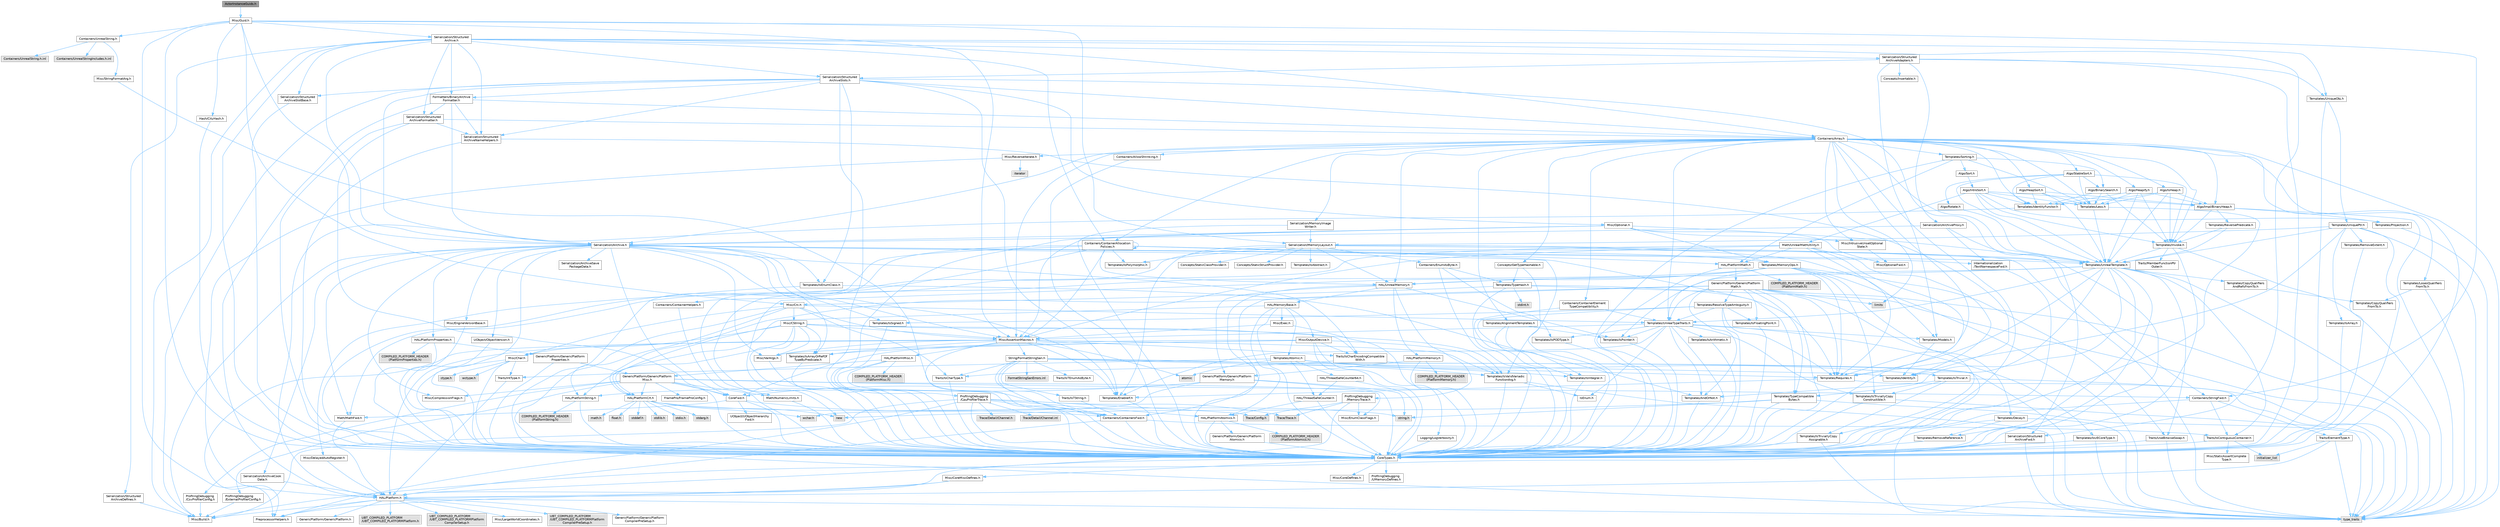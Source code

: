 digraph "ActorInstanceGuids.h"
{
 // INTERACTIVE_SVG=YES
 // LATEX_PDF_SIZE
  bgcolor="transparent";
  edge [fontname=Helvetica,fontsize=10,labelfontname=Helvetica,labelfontsize=10];
  node [fontname=Helvetica,fontsize=10,shape=box,height=0.2,width=0.4];
  Node1 [id="Node000001",label="ActorInstanceGuids.h",height=0.2,width=0.4,color="gray40", fillcolor="grey60", style="filled", fontcolor="black",tooltip=" "];
  Node1 -> Node2 [id="edge1_Node000001_Node000002",color="steelblue1",style="solid",tooltip=" "];
  Node2 [id="Node000002",label="Misc/Guid.h",height=0.2,width=0.4,color="grey40", fillcolor="white", style="filled",URL="$d6/d2a/Guid_8h.html",tooltip=" "];
  Node2 -> Node3 [id="edge2_Node000002_Node000003",color="steelblue1",style="solid",tooltip=" "];
  Node3 [id="Node000003",label="Containers/StringFwd.h",height=0.2,width=0.4,color="grey40", fillcolor="white", style="filled",URL="$df/d37/StringFwd_8h.html",tooltip=" "];
  Node3 -> Node4 [id="edge3_Node000003_Node000004",color="steelblue1",style="solid",tooltip=" "];
  Node4 [id="Node000004",label="CoreTypes.h",height=0.2,width=0.4,color="grey40", fillcolor="white", style="filled",URL="$dc/dec/CoreTypes_8h.html",tooltip=" "];
  Node4 -> Node5 [id="edge4_Node000004_Node000005",color="steelblue1",style="solid",tooltip=" "];
  Node5 [id="Node000005",label="HAL/Platform.h",height=0.2,width=0.4,color="grey40", fillcolor="white", style="filled",URL="$d9/dd0/Platform_8h.html",tooltip=" "];
  Node5 -> Node6 [id="edge5_Node000005_Node000006",color="steelblue1",style="solid",tooltip=" "];
  Node6 [id="Node000006",label="Misc/Build.h",height=0.2,width=0.4,color="grey40", fillcolor="white", style="filled",URL="$d3/dbb/Build_8h.html",tooltip=" "];
  Node5 -> Node7 [id="edge6_Node000005_Node000007",color="steelblue1",style="solid",tooltip=" "];
  Node7 [id="Node000007",label="Misc/LargeWorldCoordinates.h",height=0.2,width=0.4,color="grey40", fillcolor="white", style="filled",URL="$d2/dcb/LargeWorldCoordinates_8h.html",tooltip=" "];
  Node5 -> Node8 [id="edge7_Node000005_Node000008",color="steelblue1",style="solid",tooltip=" "];
  Node8 [id="Node000008",label="type_traits",height=0.2,width=0.4,color="grey60", fillcolor="#E0E0E0", style="filled",tooltip=" "];
  Node5 -> Node9 [id="edge8_Node000005_Node000009",color="steelblue1",style="solid",tooltip=" "];
  Node9 [id="Node000009",label="PreprocessorHelpers.h",height=0.2,width=0.4,color="grey40", fillcolor="white", style="filled",URL="$db/ddb/PreprocessorHelpers_8h.html",tooltip=" "];
  Node5 -> Node10 [id="edge9_Node000005_Node000010",color="steelblue1",style="solid",tooltip=" "];
  Node10 [id="Node000010",label="UBT_COMPILED_PLATFORM\l/UBT_COMPILED_PLATFORMPlatform\lCompilerPreSetup.h",height=0.2,width=0.4,color="grey60", fillcolor="#E0E0E0", style="filled",tooltip=" "];
  Node5 -> Node11 [id="edge10_Node000005_Node000011",color="steelblue1",style="solid",tooltip=" "];
  Node11 [id="Node000011",label="GenericPlatform/GenericPlatform\lCompilerPreSetup.h",height=0.2,width=0.4,color="grey40", fillcolor="white", style="filled",URL="$d9/dc8/GenericPlatformCompilerPreSetup_8h.html",tooltip=" "];
  Node5 -> Node12 [id="edge11_Node000005_Node000012",color="steelblue1",style="solid",tooltip=" "];
  Node12 [id="Node000012",label="GenericPlatform/GenericPlatform.h",height=0.2,width=0.4,color="grey40", fillcolor="white", style="filled",URL="$d6/d84/GenericPlatform_8h.html",tooltip=" "];
  Node5 -> Node13 [id="edge12_Node000005_Node000013",color="steelblue1",style="solid",tooltip=" "];
  Node13 [id="Node000013",label="UBT_COMPILED_PLATFORM\l/UBT_COMPILED_PLATFORMPlatform.h",height=0.2,width=0.4,color="grey60", fillcolor="#E0E0E0", style="filled",tooltip=" "];
  Node5 -> Node14 [id="edge13_Node000005_Node000014",color="steelblue1",style="solid",tooltip=" "];
  Node14 [id="Node000014",label="UBT_COMPILED_PLATFORM\l/UBT_COMPILED_PLATFORMPlatform\lCompilerSetup.h",height=0.2,width=0.4,color="grey60", fillcolor="#E0E0E0", style="filled",tooltip=" "];
  Node4 -> Node15 [id="edge14_Node000004_Node000015",color="steelblue1",style="solid",tooltip=" "];
  Node15 [id="Node000015",label="ProfilingDebugging\l/UMemoryDefines.h",height=0.2,width=0.4,color="grey40", fillcolor="white", style="filled",URL="$d2/da2/UMemoryDefines_8h.html",tooltip=" "];
  Node4 -> Node16 [id="edge15_Node000004_Node000016",color="steelblue1",style="solid",tooltip=" "];
  Node16 [id="Node000016",label="Misc/CoreMiscDefines.h",height=0.2,width=0.4,color="grey40", fillcolor="white", style="filled",URL="$da/d38/CoreMiscDefines_8h.html",tooltip=" "];
  Node16 -> Node5 [id="edge16_Node000016_Node000005",color="steelblue1",style="solid",tooltip=" "];
  Node16 -> Node9 [id="edge17_Node000016_Node000009",color="steelblue1",style="solid",tooltip=" "];
  Node4 -> Node17 [id="edge18_Node000004_Node000017",color="steelblue1",style="solid",tooltip=" "];
  Node17 [id="Node000017",label="Misc/CoreDefines.h",height=0.2,width=0.4,color="grey40", fillcolor="white", style="filled",URL="$d3/dd2/CoreDefines_8h.html",tooltip=" "];
  Node3 -> Node18 [id="edge19_Node000003_Node000018",color="steelblue1",style="solid",tooltip=" "];
  Node18 [id="Node000018",label="Traits/ElementType.h",height=0.2,width=0.4,color="grey40", fillcolor="white", style="filled",URL="$d5/d4f/ElementType_8h.html",tooltip=" "];
  Node18 -> Node5 [id="edge20_Node000018_Node000005",color="steelblue1",style="solid",tooltip=" "];
  Node18 -> Node19 [id="edge21_Node000018_Node000019",color="steelblue1",style="solid",tooltip=" "];
  Node19 [id="Node000019",label="initializer_list",height=0.2,width=0.4,color="grey60", fillcolor="#E0E0E0", style="filled",tooltip=" "];
  Node18 -> Node8 [id="edge22_Node000018_Node000008",color="steelblue1",style="solid",tooltip=" "];
  Node3 -> Node20 [id="edge23_Node000003_Node000020",color="steelblue1",style="solid",tooltip=" "];
  Node20 [id="Node000020",label="Traits/IsContiguousContainer.h",height=0.2,width=0.4,color="grey40", fillcolor="white", style="filled",URL="$d5/d3c/IsContiguousContainer_8h.html",tooltip=" "];
  Node20 -> Node4 [id="edge24_Node000020_Node000004",color="steelblue1",style="solid",tooltip=" "];
  Node20 -> Node21 [id="edge25_Node000020_Node000021",color="steelblue1",style="solid",tooltip=" "];
  Node21 [id="Node000021",label="Misc/StaticAssertComplete\lType.h",height=0.2,width=0.4,color="grey40", fillcolor="white", style="filled",URL="$d5/d4e/StaticAssertCompleteType_8h.html",tooltip=" "];
  Node20 -> Node19 [id="edge26_Node000020_Node000019",color="steelblue1",style="solid",tooltip=" "];
  Node2 -> Node22 [id="edge27_Node000002_Node000022",color="steelblue1",style="solid",tooltip=" "];
  Node22 [id="Node000022",label="Containers/UnrealString.h",height=0.2,width=0.4,color="grey40", fillcolor="white", style="filled",URL="$d5/dba/UnrealString_8h.html",tooltip=" "];
  Node22 -> Node23 [id="edge28_Node000022_Node000023",color="steelblue1",style="solid",tooltip=" "];
  Node23 [id="Node000023",label="Containers/UnrealStringIncludes.h.inl",height=0.2,width=0.4,color="grey60", fillcolor="#E0E0E0", style="filled",tooltip=" "];
  Node22 -> Node24 [id="edge29_Node000022_Node000024",color="steelblue1",style="solid",tooltip=" "];
  Node24 [id="Node000024",label="Containers/UnrealString.h.inl",height=0.2,width=0.4,color="grey60", fillcolor="#E0E0E0", style="filled",tooltip=" "];
  Node22 -> Node25 [id="edge30_Node000022_Node000025",color="steelblue1",style="solid",tooltip=" "];
  Node25 [id="Node000025",label="Misc/StringFormatArg.h",height=0.2,width=0.4,color="grey40", fillcolor="white", style="filled",URL="$d2/d16/StringFormatArg_8h.html",tooltip=" "];
  Node25 -> Node26 [id="edge31_Node000025_Node000026",color="steelblue1",style="solid",tooltip=" "];
  Node26 [id="Node000026",label="Containers/ContainersFwd.h",height=0.2,width=0.4,color="grey40", fillcolor="white", style="filled",URL="$d4/d0a/ContainersFwd_8h.html",tooltip=" "];
  Node26 -> Node5 [id="edge32_Node000026_Node000005",color="steelblue1",style="solid",tooltip=" "];
  Node26 -> Node4 [id="edge33_Node000026_Node000004",color="steelblue1",style="solid",tooltip=" "];
  Node26 -> Node20 [id="edge34_Node000026_Node000020",color="steelblue1",style="solid",tooltip=" "];
  Node2 -> Node4 [id="edge35_Node000002_Node000004",color="steelblue1",style="solid",tooltip=" "];
  Node2 -> Node9 [id="edge36_Node000002_Node000009",color="steelblue1",style="solid",tooltip=" "];
  Node2 -> Node27 [id="edge37_Node000002_Node000027",color="steelblue1",style="solid",tooltip=" "];
  Node27 [id="Node000027",label="Hash/CityHash.h",height=0.2,width=0.4,color="grey40", fillcolor="white", style="filled",URL="$d0/d13/CityHash_8h.html",tooltip=" "];
  Node27 -> Node4 [id="edge38_Node000027_Node000004",color="steelblue1",style="solid",tooltip=" "];
  Node2 -> Node28 [id="edge39_Node000002_Node000028",color="steelblue1",style="solid",tooltip=" "];
  Node28 [id="Node000028",label="Misc/AssertionMacros.h",height=0.2,width=0.4,color="grey40", fillcolor="white", style="filled",URL="$d0/dfa/AssertionMacros_8h.html",tooltip=" "];
  Node28 -> Node4 [id="edge40_Node000028_Node000004",color="steelblue1",style="solid",tooltip=" "];
  Node28 -> Node5 [id="edge41_Node000028_Node000005",color="steelblue1",style="solid",tooltip=" "];
  Node28 -> Node29 [id="edge42_Node000028_Node000029",color="steelblue1",style="solid",tooltip=" "];
  Node29 [id="Node000029",label="HAL/PlatformMisc.h",height=0.2,width=0.4,color="grey40", fillcolor="white", style="filled",URL="$d0/df5/PlatformMisc_8h.html",tooltip=" "];
  Node29 -> Node4 [id="edge43_Node000029_Node000004",color="steelblue1",style="solid",tooltip=" "];
  Node29 -> Node30 [id="edge44_Node000029_Node000030",color="steelblue1",style="solid",tooltip=" "];
  Node30 [id="Node000030",label="GenericPlatform/GenericPlatform\lMisc.h",height=0.2,width=0.4,color="grey40", fillcolor="white", style="filled",URL="$db/d9a/GenericPlatformMisc_8h.html",tooltip=" "];
  Node30 -> Node3 [id="edge45_Node000030_Node000003",color="steelblue1",style="solid",tooltip=" "];
  Node30 -> Node31 [id="edge46_Node000030_Node000031",color="steelblue1",style="solid",tooltip=" "];
  Node31 [id="Node000031",label="CoreFwd.h",height=0.2,width=0.4,color="grey40", fillcolor="white", style="filled",URL="$d1/d1e/CoreFwd_8h.html",tooltip=" "];
  Node31 -> Node4 [id="edge47_Node000031_Node000004",color="steelblue1",style="solid",tooltip=" "];
  Node31 -> Node26 [id="edge48_Node000031_Node000026",color="steelblue1",style="solid",tooltip=" "];
  Node31 -> Node32 [id="edge49_Node000031_Node000032",color="steelblue1",style="solid",tooltip=" "];
  Node32 [id="Node000032",label="Math/MathFwd.h",height=0.2,width=0.4,color="grey40", fillcolor="white", style="filled",URL="$d2/d10/MathFwd_8h.html",tooltip=" "];
  Node32 -> Node5 [id="edge50_Node000032_Node000005",color="steelblue1",style="solid",tooltip=" "];
  Node31 -> Node33 [id="edge51_Node000031_Node000033",color="steelblue1",style="solid",tooltip=" "];
  Node33 [id="Node000033",label="UObject/UObjectHierarchy\lFwd.h",height=0.2,width=0.4,color="grey40", fillcolor="white", style="filled",URL="$d3/d13/UObjectHierarchyFwd_8h.html",tooltip=" "];
  Node30 -> Node4 [id="edge52_Node000030_Node000004",color="steelblue1",style="solid",tooltip=" "];
  Node30 -> Node34 [id="edge53_Node000030_Node000034",color="steelblue1",style="solid",tooltip=" "];
  Node34 [id="Node000034",label="FramePro/FrameProConfig.h",height=0.2,width=0.4,color="grey40", fillcolor="white", style="filled",URL="$d7/d90/FrameProConfig_8h.html",tooltip=" "];
  Node30 -> Node35 [id="edge54_Node000030_Node000035",color="steelblue1",style="solid",tooltip=" "];
  Node35 [id="Node000035",label="HAL/PlatformCrt.h",height=0.2,width=0.4,color="grey40", fillcolor="white", style="filled",URL="$d8/d75/PlatformCrt_8h.html",tooltip=" "];
  Node35 -> Node36 [id="edge55_Node000035_Node000036",color="steelblue1",style="solid",tooltip=" "];
  Node36 [id="Node000036",label="new",height=0.2,width=0.4,color="grey60", fillcolor="#E0E0E0", style="filled",tooltip=" "];
  Node35 -> Node37 [id="edge56_Node000035_Node000037",color="steelblue1",style="solid",tooltip=" "];
  Node37 [id="Node000037",label="wchar.h",height=0.2,width=0.4,color="grey60", fillcolor="#E0E0E0", style="filled",tooltip=" "];
  Node35 -> Node38 [id="edge57_Node000035_Node000038",color="steelblue1",style="solid",tooltip=" "];
  Node38 [id="Node000038",label="stddef.h",height=0.2,width=0.4,color="grey60", fillcolor="#E0E0E0", style="filled",tooltip=" "];
  Node35 -> Node39 [id="edge58_Node000035_Node000039",color="steelblue1",style="solid",tooltip=" "];
  Node39 [id="Node000039",label="stdlib.h",height=0.2,width=0.4,color="grey60", fillcolor="#E0E0E0", style="filled",tooltip=" "];
  Node35 -> Node40 [id="edge59_Node000035_Node000040",color="steelblue1",style="solid",tooltip=" "];
  Node40 [id="Node000040",label="stdio.h",height=0.2,width=0.4,color="grey60", fillcolor="#E0E0E0", style="filled",tooltip=" "];
  Node35 -> Node41 [id="edge60_Node000035_Node000041",color="steelblue1",style="solid",tooltip=" "];
  Node41 [id="Node000041",label="stdarg.h",height=0.2,width=0.4,color="grey60", fillcolor="#E0E0E0", style="filled",tooltip=" "];
  Node35 -> Node42 [id="edge61_Node000035_Node000042",color="steelblue1",style="solid",tooltip=" "];
  Node42 [id="Node000042",label="math.h",height=0.2,width=0.4,color="grey60", fillcolor="#E0E0E0", style="filled",tooltip=" "];
  Node35 -> Node43 [id="edge62_Node000035_Node000043",color="steelblue1",style="solid",tooltip=" "];
  Node43 [id="Node000043",label="float.h",height=0.2,width=0.4,color="grey60", fillcolor="#E0E0E0", style="filled",tooltip=" "];
  Node35 -> Node44 [id="edge63_Node000035_Node000044",color="steelblue1",style="solid",tooltip=" "];
  Node44 [id="Node000044",label="string.h",height=0.2,width=0.4,color="grey60", fillcolor="#E0E0E0", style="filled",tooltip=" "];
  Node30 -> Node45 [id="edge64_Node000030_Node000045",color="steelblue1",style="solid",tooltip=" "];
  Node45 [id="Node000045",label="Math/NumericLimits.h",height=0.2,width=0.4,color="grey40", fillcolor="white", style="filled",URL="$df/d1b/NumericLimits_8h.html",tooltip=" "];
  Node45 -> Node4 [id="edge65_Node000045_Node000004",color="steelblue1",style="solid",tooltip=" "];
  Node30 -> Node46 [id="edge66_Node000030_Node000046",color="steelblue1",style="solid",tooltip=" "];
  Node46 [id="Node000046",label="Misc/CompressionFlags.h",height=0.2,width=0.4,color="grey40", fillcolor="white", style="filled",URL="$d9/d76/CompressionFlags_8h.html",tooltip=" "];
  Node30 -> Node47 [id="edge67_Node000030_Node000047",color="steelblue1",style="solid",tooltip=" "];
  Node47 [id="Node000047",label="Misc/EnumClassFlags.h",height=0.2,width=0.4,color="grey40", fillcolor="white", style="filled",URL="$d8/de7/EnumClassFlags_8h.html",tooltip=" "];
  Node30 -> Node48 [id="edge68_Node000030_Node000048",color="steelblue1",style="solid",tooltip=" "];
  Node48 [id="Node000048",label="ProfilingDebugging\l/CsvProfilerConfig.h",height=0.2,width=0.4,color="grey40", fillcolor="white", style="filled",URL="$d3/d88/CsvProfilerConfig_8h.html",tooltip=" "];
  Node48 -> Node6 [id="edge69_Node000048_Node000006",color="steelblue1",style="solid",tooltip=" "];
  Node30 -> Node49 [id="edge70_Node000030_Node000049",color="steelblue1",style="solid",tooltip=" "];
  Node49 [id="Node000049",label="ProfilingDebugging\l/ExternalProfilerConfig.h",height=0.2,width=0.4,color="grey40", fillcolor="white", style="filled",URL="$d3/dbb/ExternalProfilerConfig_8h.html",tooltip=" "];
  Node49 -> Node6 [id="edge71_Node000049_Node000006",color="steelblue1",style="solid",tooltip=" "];
  Node29 -> Node50 [id="edge72_Node000029_Node000050",color="steelblue1",style="solid",tooltip=" "];
  Node50 [id="Node000050",label="COMPILED_PLATFORM_HEADER\l(PlatformMisc.h)",height=0.2,width=0.4,color="grey60", fillcolor="#E0E0E0", style="filled",tooltip=" "];
  Node29 -> Node51 [id="edge73_Node000029_Node000051",color="steelblue1",style="solid",tooltip=" "];
  Node51 [id="Node000051",label="ProfilingDebugging\l/CpuProfilerTrace.h",height=0.2,width=0.4,color="grey40", fillcolor="white", style="filled",URL="$da/dcb/CpuProfilerTrace_8h.html",tooltip=" "];
  Node51 -> Node4 [id="edge74_Node000051_Node000004",color="steelblue1",style="solid",tooltip=" "];
  Node51 -> Node26 [id="edge75_Node000051_Node000026",color="steelblue1",style="solid",tooltip=" "];
  Node51 -> Node52 [id="edge76_Node000051_Node000052",color="steelblue1",style="solid",tooltip=" "];
  Node52 [id="Node000052",label="HAL/PlatformAtomics.h",height=0.2,width=0.4,color="grey40", fillcolor="white", style="filled",URL="$d3/d36/PlatformAtomics_8h.html",tooltip=" "];
  Node52 -> Node4 [id="edge77_Node000052_Node000004",color="steelblue1",style="solid",tooltip=" "];
  Node52 -> Node53 [id="edge78_Node000052_Node000053",color="steelblue1",style="solid",tooltip=" "];
  Node53 [id="Node000053",label="GenericPlatform/GenericPlatform\lAtomics.h",height=0.2,width=0.4,color="grey40", fillcolor="white", style="filled",URL="$da/d72/GenericPlatformAtomics_8h.html",tooltip=" "];
  Node53 -> Node4 [id="edge79_Node000053_Node000004",color="steelblue1",style="solid",tooltip=" "];
  Node52 -> Node54 [id="edge80_Node000052_Node000054",color="steelblue1",style="solid",tooltip=" "];
  Node54 [id="Node000054",label="COMPILED_PLATFORM_HEADER\l(PlatformAtomics.h)",height=0.2,width=0.4,color="grey60", fillcolor="#E0E0E0", style="filled",tooltip=" "];
  Node51 -> Node9 [id="edge81_Node000051_Node000009",color="steelblue1",style="solid",tooltip=" "];
  Node51 -> Node6 [id="edge82_Node000051_Node000006",color="steelblue1",style="solid",tooltip=" "];
  Node51 -> Node55 [id="edge83_Node000051_Node000055",color="steelblue1",style="solid",tooltip=" "];
  Node55 [id="Node000055",label="Trace/Config.h",height=0.2,width=0.4,color="grey60", fillcolor="#E0E0E0", style="filled",tooltip=" "];
  Node51 -> Node56 [id="edge84_Node000051_Node000056",color="steelblue1",style="solid",tooltip=" "];
  Node56 [id="Node000056",label="Trace/Detail/Channel.h",height=0.2,width=0.4,color="grey60", fillcolor="#E0E0E0", style="filled",tooltip=" "];
  Node51 -> Node57 [id="edge85_Node000051_Node000057",color="steelblue1",style="solid",tooltip=" "];
  Node57 [id="Node000057",label="Trace/Detail/Channel.inl",height=0.2,width=0.4,color="grey60", fillcolor="#E0E0E0", style="filled",tooltip=" "];
  Node51 -> Node58 [id="edge86_Node000051_Node000058",color="steelblue1",style="solid",tooltip=" "];
  Node58 [id="Node000058",label="Trace/Trace.h",height=0.2,width=0.4,color="grey60", fillcolor="#E0E0E0", style="filled",tooltip=" "];
  Node28 -> Node9 [id="edge87_Node000028_Node000009",color="steelblue1",style="solid",tooltip=" "];
  Node28 -> Node59 [id="edge88_Node000028_Node000059",color="steelblue1",style="solid",tooltip=" "];
  Node59 [id="Node000059",label="Templates/EnableIf.h",height=0.2,width=0.4,color="grey40", fillcolor="white", style="filled",URL="$d7/d60/EnableIf_8h.html",tooltip=" "];
  Node59 -> Node4 [id="edge89_Node000059_Node000004",color="steelblue1",style="solid",tooltip=" "];
  Node28 -> Node60 [id="edge90_Node000028_Node000060",color="steelblue1",style="solid",tooltip=" "];
  Node60 [id="Node000060",label="Templates/IsArrayOrRefOf\lTypeByPredicate.h",height=0.2,width=0.4,color="grey40", fillcolor="white", style="filled",URL="$d6/da1/IsArrayOrRefOfTypeByPredicate_8h.html",tooltip=" "];
  Node60 -> Node4 [id="edge91_Node000060_Node000004",color="steelblue1",style="solid",tooltip=" "];
  Node28 -> Node61 [id="edge92_Node000028_Node000061",color="steelblue1",style="solid",tooltip=" "];
  Node61 [id="Node000061",label="Templates/IsValidVariadic\lFunctionArg.h",height=0.2,width=0.4,color="grey40", fillcolor="white", style="filled",URL="$d0/dc8/IsValidVariadicFunctionArg_8h.html",tooltip=" "];
  Node61 -> Node4 [id="edge93_Node000061_Node000004",color="steelblue1",style="solid",tooltip=" "];
  Node61 -> Node62 [id="edge94_Node000061_Node000062",color="steelblue1",style="solid",tooltip=" "];
  Node62 [id="Node000062",label="IsEnum.h",height=0.2,width=0.4,color="grey40", fillcolor="white", style="filled",URL="$d4/de5/IsEnum_8h.html",tooltip=" "];
  Node61 -> Node8 [id="edge95_Node000061_Node000008",color="steelblue1",style="solid",tooltip=" "];
  Node28 -> Node63 [id="edge96_Node000028_Node000063",color="steelblue1",style="solid",tooltip=" "];
  Node63 [id="Node000063",label="Traits/IsCharEncodingCompatible\lWith.h",height=0.2,width=0.4,color="grey40", fillcolor="white", style="filled",URL="$df/dd1/IsCharEncodingCompatibleWith_8h.html",tooltip=" "];
  Node63 -> Node8 [id="edge97_Node000063_Node000008",color="steelblue1",style="solid",tooltip=" "];
  Node63 -> Node64 [id="edge98_Node000063_Node000064",color="steelblue1",style="solid",tooltip=" "];
  Node64 [id="Node000064",label="Traits/IsCharType.h",height=0.2,width=0.4,color="grey40", fillcolor="white", style="filled",URL="$db/d51/IsCharType_8h.html",tooltip=" "];
  Node64 -> Node4 [id="edge99_Node000064_Node000004",color="steelblue1",style="solid",tooltip=" "];
  Node28 -> Node65 [id="edge100_Node000028_Node000065",color="steelblue1",style="solid",tooltip=" "];
  Node65 [id="Node000065",label="Misc/VarArgs.h",height=0.2,width=0.4,color="grey40", fillcolor="white", style="filled",URL="$d5/d6f/VarArgs_8h.html",tooltip=" "];
  Node65 -> Node4 [id="edge101_Node000065_Node000004",color="steelblue1",style="solid",tooltip=" "];
  Node28 -> Node66 [id="edge102_Node000028_Node000066",color="steelblue1",style="solid",tooltip=" "];
  Node66 [id="Node000066",label="String/FormatStringSan.h",height=0.2,width=0.4,color="grey40", fillcolor="white", style="filled",URL="$d3/d8b/FormatStringSan_8h.html",tooltip=" "];
  Node66 -> Node8 [id="edge103_Node000066_Node000008",color="steelblue1",style="solid",tooltip=" "];
  Node66 -> Node4 [id="edge104_Node000066_Node000004",color="steelblue1",style="solid",tooltip=" "];
  Node66 -> Node67 [id="edge105_Node000066_Node000067",color="steelblue1",style="solid",tooltip=" "];
  Node67 [id="Node000067",label="Templates/Requires.h",height=0.2,width=0.4,color="grey40", fillcolor="white", style="filled",URL="$dc/d96/Requires_8h.html",tooltip=" "];
  Node67 -> Node59 [id="edge106_Node000067_Node000059",color="steelblue1",style="solid",tooltip=" "];
  Node67 -> Node8 [id="edge107_Node000067_Node000008",color="steelblue1",style="solid",tooltip=" "];
  Node66 -> Node68 [id="edge108_Node000066_Node000068",color="steelblue1",style="solid",tooltip=" "];
  Node68 [id="Node000068",label="Templates/Identity.h",height=0.2,width=0.4,color="grey40", fillcolor="white", style="filled",URL="$d0/dd5/Identity_8h.html",tooltip=" "];
  Node66 -> Node61 [id="edge109_Node000066_Node000061",color="steelblue1",style="solid",tooltip=" "];
  Node66 -> Node64 [id="edge110_Node000066_Node000064",color="steelblue1",style="solid",tooltip=" "];
  Node66 -> Node69 [id="edge111_Node000066_Node000069",color="steelblue1",style="solid",tooltip=" "];
  Node69 [id="Node000069",label="Traits/IsTEnumAsByte.h",height=0.2,width=0.4,color="grey40", fillcolor="white", style="filled",URL="$d1/de6/IsTEnumAsByte_8h.html",tooltip=" "];
  Node66 -> Node70 [id="edge112_Node000066_Node000070",color="steelblue1",style="solid",tooltip=" "];
  Node70 [id="Node000070",label="Traits/IsTString.h",height=0.2,width=0.4,color="grey40", fillcolor="white", style="filled",URL="$d0/df8/IsTString_8h.html",tooltip=" "];
  Node70 -> Node26 [id="edge113_Node000070_Node000026",color="steelblue1",style="solid",tooltip=" "];
  Node66 -> Node26 [id="edge114_Node000066_Node000026",color="steelblue1",style="solid",tooltip=" "];
  Node66 -> Node71 [id="edge115_Node000066_Node000071",color="steelblue1",style="solid",tooltip=" "];
  Node71 [id="Node000071",label="FormatStringSanErrors.inl",height=0.2,width=0.4,color="grey60", fillcolor="#E0E0E0", style="filled",tooltip=" "];
  Node28 -> Node72 [id="edge116_Node000028_Node000072",color="steelblue1",style="solid",tooltip=" "];
  Node72 [id="Node000072",label="atomic",height=0.2,width=0.4,color="grey60", fillcolor="#E0E0E0", style="filled",tooltip=" "];
  Node2 -> Node73 [id="edge117_Node000002_Node000073",color="steelblue1",style="solid",tooltip=" "];
  Node73 [id="Node000073",label="Misc/Crc.h",height=0.2,width=0.4,color="grey40", fillcolor="white", style="filled",URL="$d4/dd2/Crc_8h.html",tooltip=" "];
  Node73 -> Node4 [id="edge118_Node000073_Node000004",color="steelblue1",style="solid",tooltip=" "];
  Node73 -> Node74 [id="edge119_Node000073_Node000074",color="steelblue1",style="solid",tooltip=" "];
  Node74 [id="Node000074",label="HAL/PlatformString.h",height=0.2,width=0.4,color="grey40", fillcolor="white", style="filled",URL="$db/db5/PlatformString_8h.html",tooltip=" "];
  Node74 -> Node4 [id="edge120_Node000074_Node000004",color="steelblue1",style="solid",tooltip=" "];
  Node74 -> Node75 [id="edge121_Node000074_Node000075",color="steelblue1",style="solid",tooltip=" "];
  Node75 [id="Node000075",label="COMPILED_PLATFORM_HEADER\l(PlatformString.h)",height=0.2,width=0.4,color="grey60", fillcolor="#E0E0E0", style="filled",tooltip=" "];
  Node73 -> Node28 [id="edge122_Node000073_Node000028",color="steelblue1",style="solid",tooltip=" "];
  Node73 -> Node76 [id="edge123_Node000073_Node000076",color="steelblue1",style="solid",tooltip=" "];
  Node76 [id="Node000076",label="Misc/CString.h",height=0.2,width=0.4,color="grey40", fillcolor="white", style="filled",URL="$d2/d49/CString_8h.html",tooltip=" "];
  Node76 -> Node4 [id="edge124_Node000076_Node000004",color="steelblue1",style="solid",tooltip=" "];
  Node76 -> Node35 [id="edge125_Node000076_Node000035",color="steelblue1",style="solid",tooltip=" "];
  Node76 -> Node74 [id="edge126_Node000076_Node000074",color="steelblue1",style="solid",tooltip=" "];
  Node76 -> Node28 [id="edge127_Node000076_Node000028",color="steelblue1",style="solid",tooltip=" "];
  Node76 -> Node77 [id="edge128_Node000076_Node000077",color="steelblue1",style="solid",tooltip=" "];
  Node77 [id="Node000077",label="Misc/Char.h",height=0.2,width=0.4,color="grey40", fillcolor="white", style="filled",URL="$d0/d58/Char_8h.html",tooltip=" "];
  Node77 -> Node4 [id="edge129_Node000077_Node000004",color="steelblue1",style="solid",tooltip=" "];
  Node77 -> Node78 [id="edge130_Node000077_Node000078",color="steelblue1",style="solid",tooltip=" "];
  Node78 [id="Node000078",label="Traits/IntType.h",height=0.2,width=0.4,color="grey40", fillcolor="white", style="filled",URL="$d7/deb/IntType_8h.html",tooltip=" "];
  Node78 -> Node5 [id="edge131_Node000078_Node000005",color="steelblue1",style="solid",tooltip=" "];
  Node77 -> Node79 [id="edge132_Node000077_Node000079",color="steelblue1",style="solid",tooltip=" "];
  Node79 [id="Node000079",label="ctype.h",height=0.2,width=0.4,color="grey60", fillcolor="#E0E0E0", style="filled",tooltip=" "];
  Node77 -> Node80 [id="edge133_Node000077_Node000080",color="steelblue1",style="solid",tooltip=" "];
  Node80 [id="Node000080",label="wctype.h",height=0.2,width=0.4,color="grey60", fillcolor="#E0E0E0", style="filled",tooltip=" "];
  Node77 -> Node8 [id="edge134_Node000077_Node000008",color="steelblue1",style="solid",tooltip=" "];
  Node76 -> Node65 [id="edge135_Node000076_Node000065",color="steelblue1",style="solid",tooltip=" "];
  Node76 -> Node60 [id="edge136_Node000076_Node000060",color="steelblue1",style="solid",tooltip=" "];
  Node76 -> Node61 [id="edge137_Node000076_Node000061",color="steelblue1",style="solid",tooltip=" "];
  Node76 -> Node63 [id="edge138_Node000076_Node000063",color="steelblue1",style="solid",tooltip=" "];
  Node73 -> Node77 [id="edge139_Node000073_Node000077",color="steelblue1",style="solid",tooltip=" "];
  Node73 -> Node81 [id="edge140_Node000073_Node000081",color="steelblue1",style="solid",tooltip=" "];
  Node81 [id="Node000081",label="Templates/UnrealTypeTraits.h",height=0.2,width=0.4,color="grey40", fillcolor="white", style="filled",URL="$d2/d2d/UnrealTypeTraits_8h.html",tooltip=" "];
  Node81 -> Node4 [id="edge141_Node000081_Node000004",color="steelblue1",style="solid",tooltip=" "];
  Node81 -> Node82 [id="edge142_Node000081_Node000082",color="steelblue1",style="solid",tooltip=" "];
  Node82 [id="Node000082",label="Templates/IsPointer.h",height=0.2,width=0.4,color="grey40", fillcolor="white", style="filled",URL="$d7/d05/IsPointer_8h.html",tooltip=" "];
  Node82 -> Node4 [id="edge143_Node000082_Node000004",color="steelblue1",style="solid",tooltip=" "];
  Node81 -> Node28 [id="edge144_Node000081_Node000028",color="steelblue1",style="solid",tooltip=" "];
  Node81 -> Node83 [id="edge145_Node000081_Node000083",color="steelblue1",style="solid",tooltip=" "];
  Node83 [id="Node000083",label="Templates/AndOrNot.h",height=0.2,width=0.4,color="grey40", fillcolor="white", style="filled",URL="$db/d0a/AndOrNot_8h.html",tooltip=" "];
  Node83 -> Node4 [id="edge146_Node000083_Node000004",color="steelblue1",style="solid",tooltip=" "];
  Node81 -> Node59 [id="edge147_Node000081_Node000059",color="steelblue1",style="solid",tooltip=" "];
  Node81 -> Node84 [id="edge148_Node000081_Node000084",color="steelblue1",style="solid",tooltip=" "];
  Node84 [id="Node000084",label="Templates/IsArithmetic.h",height=0.2,width=0.4,color="grey40", fillcolor="white", style="filled",URL="$d2/d5d/IsArithmetic_8h.html",tooltip=" "];
  Node84 -> Node4 [id="edge149_Node000084_Node000004",color="steelblue1",style="solid",tooltip=" "];
  Node81 -> Node62 [id="edge150_Node000081_Node000062",color="steelblue1",style="solid",tooltip=" "];
  Node81 -> Node85 [id="edge151_Node000081_Node000085",color="steelblue1",style="solid",tooltip=" "];
  Node85 [id="Node000085",label="Templates/Models.h",height=0.2,width=0.4,color="grey40", fillcolor="white", style="filled",URL="$d3/d0c/Models_8h.html",tooltip=" "];
  Node85 -> Node68 [id="edge152_Node000085_Node000068",color="steelblue1",style="solid",tooltip=" "];
  Node81 -> Node86 [id="edge153_Node000081_Node000086",color="steelblue1",style="solid",tooltip=" "];
  Node86 [id="Node000086",label="Templates/IsPODType.h",height=0.2,width=0.4,color="grey40", fillcolor="white", style="filled",URL="$d7/db1/IsPODType_8h.html",tooltip=" "];
  Node86 -> Node4 [id="edge154_Node000086_Node000004",color="steelblue1",style="solid",tooltip=" "];
  Node81 -> Node87 [id="edge155_Node000081_Node000087",color="steelblue1",style="solid",tooltip=" "];
  Node87 [id="Node000087",label="Templates/IsUECoreType.h",height=0.2,width=0.4,color="grey40", fillcolor="white", style="filled",URL="$d1/db8/IsUECoreType_8h.html",tooltip=" "];
  Node87 -> Node4 [id="edge156_Node000087_Node000004",color="steelblue1",style="solid",tooltip=" "];
  Node87 -> Node8 [id="edge157_Node000087_Node000008",color="steelblue1",style="solid",tooltip=" "];
  Node81 -> Node88 [id="edge158_Node000081_Node000088",color="steelblue1",style="solid",tooltip=" "];
  Node88 [id="Node000088",label="Templates/IsTriviallyCopy\lConstructible.h",height=0.2,width=0.4,color="grey40", fillcolor="white", style="filled",URL="$d3/d78/IsTriviallyCopyConstructible_8h.html",tooltip=" "];
  Node88 -> Node4 [id="edge159_Node000088_Node000004",color="steelblue1",style="solid",tooltip=" "];
  Node88 -> Node8 [id="edge160_Node000088_Node000008",color="steelblue1",style="solid",tooltip=" "];
  Node73 -> Node64 [id="edge161_Node000073_Node000064",color="steelblue1",style="solid",tooltip=" "];
  Node2 -> Node89 [id="edge162_Node000002_Node000089",color="steelblue1",style="solid",tooltip=" "];
  Node89 [id="Node000089",label="Serialization/Archive.h",height=0.2,width=0.4,color="grey40", fillcolor="white", style="filled",URL="$d7/d3b/Archive_8h.html",tooltip=" "];
  Node89 -> Node31 [id="edge163_Node000089_Node000031",color="steelblue1",style="solid",tooltip=" "];
  Node89 -> Node4 [id="edge164_Node000089_Node000004",color="steelblue1",style="solid",tooltip=" "];
  Node89 -> Node90 [id="edge165_Node000089_Node000090",color="steelblue1",style="solid",tooltip=" "];
  Node90 [id="Node000090",label="HAL/PlatformProperties.h",height=0.2,width=0.4,color="grey40", fillcolor="white", style="filled",URL="$d9/db0/PlatformProperties_8h.html",tooltip=" "];
  Node90 -> Node4 [id="edge166_Node000090_Node000004",color="steelblue1",style="solid",tooltip=" "];
  Node90 -> Node91 [id="edge167_Node000090_Node000091",color="steelblue1",style="solid",tooltip=" "];
  Node91 [id="Node000091",label="GenericPlatform/GenericPlatform\lProperties.h",height=0.2,width=0.4,color="grey40", fillcolor="white", style="filled",URL="$d2/dcd/GenericPlatformProperties_8h.html",tooltip=" "];
  Node91 -> Node4 [id="edge168_Node000091_Node000004",color="steelblue1",style="solid",tooltip=" "];
  Node91 -> Node30 [id="edge169_Node000091_Node000030",color="steelblue1",style="solid",tooltip=" "];
  Node90 -> Node92 [id="edge170_Node000090_Node000092",color="steelblue1",style="solid",tooltip=" "];
  Node92 [id="Node000092",label="COMPILED_PLATFORM_HEADER\l(PlatformProperties.h)",height=0.2,width=0.4,color="grey60", fillcolor="#E0E0E0", style="filled",tooltip=" "];
  Node89 -> Node93 [id="edge171_Node000089_Node000093",color="steelblue1",style="solid",tooltip=" "];
  Node93 [id="Node000093",label="Internationalization\l/TextNamespaceFwd.h",height=0.2,width=0.4,color="grey40", fillcolor="white", style="filled",URL="$d8/d97/TextNamespaceFwd_8h.html",tooltip=" "];
  Node93 -> Node4 [id="edge172_Node000093_Node000004",color="steelblue1",style="solid",tooltip=" "];
  Node89 -> Node32 [id="edge173_Node000089_Node000032",color="steelblue1",style="solid",tooltip=" "];
  Node89 -> Node28 [id="edge174_Node000089_Node000028",color="steelblue1",style="solid",tooltip=" "];
  Node89 -> Node6 [id="edge175_Node000089_Node000006",color="steelblue1",style="solid",tooltip=" "];
  Node89 -> Node46 [id="edge176_Node000089_Node000046",color="steelblue1",style="solid",tooltip=" "];
  Node89 -> Node94 [id="edge177_Node000089_Node000094",color="steelblue1",style="solid",tooltip=" "];
  Node94 [id="Node000094",label="Misc/EngineVersionBase.h",height=0.2,width=0.4,color="grey40", fillcolor="white", style="filled",URL="$d5/d2b/EngineVersionBase_8h.html",tooltip=" "];
  Node94 -> Node4 [id="edge178_Node000094_Node000004",color="steelblue1",style="solid",tooltip=" "];
  Node89 -> Node65 [id="edge179_Node000089_Node000065",color="steelblue1",style="solid",tooltip=" "];
  Node89 -> Node95 [id="edge180_Node000089_Node000095",color="steelblue1",style="solid",tooltip=" "];
  Node95 [id="Node000095",label="Serialization/ArchiveCook\lData.h",height=0.2,width=0.4,color="grey40", fillcolor="white", style="filled",URL="$dc/db6/ArchiveCookData_8h.html",tooltip=" "];
  Node95 -> Node5 [id="edge181_Node000095_Node000005",color="steelblue1",style="solid",tooltip=" "];
  Node89 -> Node96 [id="edge182_Node000089_Node000096",color="steelblue1",style="solid",tooltip=" "];
  Node96 [id="Node000096",label="Serialization/ArchiveSave\lPackageData.h",height=0.2,width=0.4,color="grey40", fillcolor="white", style="filled",URL="$d1/d37/ArchiveSavePackageData_8h.html",tooltip=" "];
  Node89 -> Node59 [id="edge183_Node000089_Node000059",color="steelblue1",style="solid",tooltip=" "];
  Node89 -> Node60 [id="edge184_Node000089_Node000060",color="steelblue1",style="solid",tooltip=" "];
  Node89 -> Node97 [id="edge185_Node000089_Node000097",color="steelblue1",style="solid",tooltip=" "];
  Node97 [id="Node000097",label="Templates/IsEnumClass.h",height=0.2,width=0.4,color="grey40", fillcolor="white", style="filled",URL="$d7/d15/IsEnumClass_8h.html",tooltip=" "];
  Node97 -> Node4 [id="edge186_Node000097_Node000004",color="steelblue1",style="solid",tooltip=" "];
  Node97 -> Node83 [id="edge187_Node000097_Node000083",color="steelblue1",style="solid",tooltip=" "];
  Node89 -> Node98 [id="edge188_Node000089_Node000098",color="steelblue1",style="solid",tooltip=" "];
  Node98 [id="Node000098",label="Templates/IsSigned.h",height=0.2,width=0.4,color="grey40", fillcolor="white", style="filled",URL="$d8/dd8/IsSigned_8h.html",tooltip=" "];
  Node98 -> Node4 [id="edge189_Node000098_Node000004",color="steelblue1",style="solid",tooltip=" "];
  Node89 -> Node61 [id="edge190_Node000089_Node000061",color="steelblue1",style="solid",tooltip=" "];
  Node89 -> Node99 [id="edge191_Node000089_Node000099",color="steelblue1",style="solid",tooltip=" "];
  Node99 [id="Node000099",label="Templates/UnrealTemplate.h",height=0.2,width=0.4,color="grey40", fillcolor="white", style="filled",URL="$d4/d24/UnrealTemplate_8h.html",tooltip=" "];
  Node99 -> Node4 [id="edge192_Node000099_Node000004",color="steelblue1",style="solid",tooltip=" "];
  Node99 -> Node82 [id="edge193_Node000099_Node000082",color="steelblue1",style="solid",tooltip=" "];
  Node99 -> Node100 [id="edge194_Node000099_Node000100",color="steelblue1",style="solid",tooltip=" "];
  Node100 [id="Node000100",label="HAL/UnrealMemory.h",height=0.2,width=0.4,color="grey40", fillcolor="white", style="filled",URL="$d9/d96/UnrealMemory_8h.html",tooltip=" "];
  Node100 -> Node4 [id="edge195_Node000100_Node000004",color="steelblue1",style="solid",tooltip=" "];
  Node100 -> Node101 [id="edge196_Node000100_Node000101",color="steelblue1",style="solid",tooltip=" "];
  Node101 [id="Node000101",label="GenericPlatform/GenericPlatform\lMemory.h",height=0.2,width=0.4,color="grey40", fillcolor="white", style="filled",URL="$dd/d22/GenericPlatformMemory_8h.html",tooltip=" "];
  Node101 -> Node31 [id="edge197_Node000101_Node000031",color="steelblue1",style="solid",tooltip=" "];
  Node101 -> Node4 [id="edge198_Node000101_Node000004",color="steelblue1",style="solid",tooltip=" "];
  Node101 -> Node74 [id="edge199_Node000101_Node000074",color="steelblue1",style="solid",tooltip=" "];
  Node101 -> Node44 [id="edge200_Node000101_Node000044",color="steelblue1",style="solid",tooltip=" "];
  Node101 -> Node37 [id="edge201_Node000101_Node000037",color="steelblue1",style="solid",tooltip=" "];
  Node100 -> Node102 [id="edge202_Node000100_Node000102",color="steelblue1",style="solid",tooltip=" "];
  Node102 [id="Node000102",label="HAL/MemoryBase.h",height=0.2,width=0.4,color="grey40", fillcolor="white", style="filled",URL="$d6/d9f/MemoryBase_8h.html",tooltip=" "];
  Node102 -> Node4 [id="edge203_Node000102_Node000004",color="steelblue1",style="solid",tooltip=" "];
  Node102 -> Node52 [id="edge204_Node000102_Node000052",color="steelblue1",style="solid",tooltip=" "];
  Node102 -> Node35 [id="edge205_Node000102_Node000035",color="steelblue1",style="solid",tooltip=" "];
  Node102 -> Node103 [id="edge206_Node000102_Node000103",color="steelblue1",style="solid",tooltip=" "];
  Node103 [id="Node000103",label="Misc/Exec.h",height=0.2,width=0.4,color="grey40", fillcolor="white", style="filled",URL="$de/ddb/Exec_8h.html",tooltip=" "];
  Node103 -> Node4 [id="edge207_Node000103_Node000004",color="steelblue1",style="solid",tooltip=" "];
  Node103 -> Node28 [id="edge208_Node000103_Node000028",color="steelblue1",style="solid",tooltip=" "];
  Node102 -> Node104 [id="edge209_Node000102_Node000104",color="steelblue1",style="solid",tooltip=" "];
  Node104 [id="Node000104",label="Misc/OutputDevice.h",height=0.2,width=0.4,color="grey40", fillcolor="white", style="filled",URL="$d7/d32/OutputDevice_8h.html",tooltip=" "];
  Node104 -> Node31 [id="edge210_Node000104_Node000031",color="steelblue1",style="solid",tooltip=" "];
  Node104 -> Node4 [id="edge211_Node000104_Node000004",color="steelblue1",style="solid",tooltip=" "];
  Node104 -> Node105 [id="edge212_Node000104_Node000105",color="steelblue1",style="solid",tooltip=" "];
  Node105 [id="Node000105",label="Logging/LogVerbosity.h",height=0.2,width=0.4,color="grey40", fillcolor="white", style="filled",URL="$d2/d8f/LogVerbosity_8h.html",tooltip=" "];
  Node105 -> Node4 [id="edge213_Node000105_Node000004",color="steelblue1",style="solid",tooltip=" "];
  Node104 -> Node65 [id="edge214_Node000104_Node000065",color="steelblue1",style="solid",tooltip=" "];
  Node104 -> Node60 [id="edge215_Node000104_Node000060",color="steelblue1",style="solid",tooltip=" "];
  Node104 -> Node61 [id="edge216_Node000104_Node000061",color="steelblue1",style="solid",tooltip=" "];
  Node104 -> Node63 [id="edge217_Node000104_Node000063",color="steelblue1",style="solid",tooltip=" "];
  Node102 -> Node106 [id="edge218_Node000102_Node000106",color="steelblue1",style="solid",tooltip=" "];
  Node106 [id="Node000106",label="Templates/Atomic.h",height=0.2,width=0.4,color="grey40", fillcolor="white", style="filled",URL="$d3/d91/Atomic_8h.html",tooltip=" "];
  Node106 -> Node107 [id="edge219_Node000106_Node000107",color="steelblue1",style="solid",tooltip=" "];
  Node107 [id="Node000107",label="HAL/ThreadSafeCounter.h",height=0.2,width=0.4,color="grey40", fillcolor="white", style="filled",URL="$dc/dc9/ThreadSafeCounter_8h.html",tooltip=" "];
  Node107 -> Node4 [id="edge220_Node000107_Node000004",color="steelblue1",style="solid",tooltip=" "];
  Node107 -> Node52 [id="edge221_Node000107_Node000052",color="steelblue1",style="solid",tooltip=" "];
  Node106 -> Node108 [id="edge222_Node000106_Node000108",color="steelblue1",style="solid",tooltip=" "];
  Node108 [id="Node000108",label="HAL/ThreadSafeCounter64.h",height=0.2,width=0.4,color="grey40", fillcolor="white", style="filled",URL="$d0/d12/ThreadSafeCounter64_8h.html",tooltip=" "];
  Node108 -> Node4 [id="edge223_Node000108_Node000004",color="steelblue1",style="solid",tooltip=" "];
  Node108 -> Node107 [id="edge224_Node000108_Node000107",color="steelblue1",style="solid",tooltip=" "];
  Node106 -> Node109 [id="edge225_Node000106_Node000109",color="steelblue1",style="solid",tooltip=" "];
  Node109 [id="Node000109",label="Templates/IsIntegral.h",height=0.2,width=0.4,color="grey40", fillcolor="white", style="filled",URL="$da/d64/IsIntegral_8h.html",tooltip=" "];
  Node109 -> Node4 [id="edge226_Node000109_Node000004",color="steelblue1",style="solid",tooltip=" "];
  Node106 -> Node110 [id="edge227_Node000106_Node000110",color="steelblue1",style="solid",tooltip=" "];
  Node110 [id="Node000110",label="Templates/IsTrivial.h",height=0.2,width=0.4,color="grey40", fillcolor="white", style="filled",URL="$da/d4c/IsTrivial_8h.html",tooltip=" "];
  Node110 -> Node83 [id="edge228_Node000110_Node000083",color="steelblue1",style="solid",tooltip=" "];
  Node110 -> Node88 [id="edge229_Node000110_Node000088",color="steelblue1",style="solid",tooltip=" "];
  Node110 -> Node111 [id="edge230_Node000110_Node000111",color="steelblue1",style="solid",tooltip=" "];
  Node111 [id="Node000111",label="Templates/IsTriviallyCopy\lAssignable.h",height=0.2,width=0.4,color="grey40", fillcolor="white", style="filled",URL="$d2/df2/IsTriviallyCopyAssignable_8h.html",tooltip=" "];
  Node111 -> Node4 [id="edge231_Node000111_Node000004",color="steelblue1",style="solid",tooltip=" "];
  Node111 -> Node8 [id="edge232_Node000111_Node000008",color="steelblue1",style="solid",tooltip=" "];
  Node110 -> Node8 [id="edge233_Node000110_Node000008",color="steelblue1",style="solid",tooltip=" "];
  Node106 -> Node78 [id="edge234_Node000106_Node000078",color="steelblue1",style="solid",tooltip=" "];
  Node106 -> Node72 [id="edge235_Node000106_Node000072",color="steelblue1",style="solid",tooltip=" "];
  Node100 -> Node112 [id="edge236_Node000100_Node000112",color="steelblue1",style="solid",tooltip=" "];
  Node112 [id="Node000112",label="HAL/PlatformMemory.h",height=0.2,width=0.4,color="grey40", fillcolor="white", style="filled",URL="$de/d68/PlatformMemory_8h.html",tooltip=" "];
  Node112 -> Node4 [id="edge237_Node000112_Node000004",color="steelblue1",style="solid",tooltip=" "];
  Node112 -> Node101 [id="edge238_Node000112_Node000101",color="steelblue1",style="solid",tooltip=" "];
  Node112 -> Node113 [id="edge239_Node000112_Node000113",color="steelblue1",style="solid",tooltip=" "];
  Node113 [id="Node000113",label="COMPILED_PLATFORM_HEADER\l(PlatformMemory.h)",height=0.2,width=0.4,color="grey60", fillcolor="#E0E0E0", style="filled",tooltip=" "];
  Node100 -> Node114 [id="edge240_Node000100_Node000114",color="steelblue1",style="solid",tooltip=" "];
  Node114 [id="Node000114",label="ProfilingDebugging\l/MemoryTrace.h",height=0.2,width=0.4,color="grey40", fillcolor="white", style="filled",URL="$da/dd7/MemoryTrace_8h.html",tooltip=" "];
  Node114 -> Node5 [id="edge241_Node000114_Node000005",color="steelblue1",style="solid",tooltip=" "];
  Node114 -> Node47 [id="edge242_Node000114_Node000047",color="steelblue1",style="solid",tooltip=" "];
  Node114 -> Node55 [id="edge243_Node000114_Node000055",color="steelblue1",style="solid",tooltip=" "];
  Node114 -> Node58 [id="edge244_Node000114_Node000058",color="steelblue1",style="solid",tooltip=" "];
  Node100 -> Node82 [id="edge245_Node000100_Node000082",color="steelblue1",style="solid",tooltip=" "];
  Node99 -> Node115 [id="edge246_Node000099_Node000115",color="steelblue1",style="solid",tooltip=" "];
  Node115 [id="Node000115",label="Templates/CopyQualifiers\lAndRefsFromTo.h",height=0.2,width=0.4,color="grey40", fillcolor="white", style="filled",URL="$d3/db3/CopyQualifiersAndRefsFromTo_8h.html",tooltip=" "];
  Node115 -> Node116 [id="edge247_Node000115_Node000116",color="steelblue1",style="solid",tooltip=" "];
  Node116 [id="Node000116",label="Templates/CopyQualifiers\lFromTo.h",height=0.2,width=0.4,color="grey40", fillcolor="white", style="filled",URL="$d5/db4/CopyQualifiersFromTo_8h.html",tooltip=" "];
  Node99 -> Node81 [id="edge248_Node000099_Node000081",color="steelblue1",style="solid",tooltip=" "];
  Node99 -> Node117 [id="edge249_Node000099_Node000117",color="steelblue1",style="solid",tooltip=" "];
  Node117 [id="Node000117",label="Templates/RemoveReference.h",height=0.2,width=0.4,color="grey40", fillcolor="white", style="filled",URL="$da/dbe/RemoveReference_8h.html",tooltip=" "];
  Node117 -> Node4 [id="edge250_Node000117_Node000004",color="steelblue1",style="solid",tooltip=" "];
  Node99 -> Node67 [id="edge251_Node000099_Node000067",color="steelblue1",style="solid",tooltip=" "];
  Node99 -> Node118 [id="edge252_Node000099_Node000118",color="steelblue1",style="solid",tooltip=" "];
  Node118 [id="Node000118",label="Templates/TypeCompatible\lBytes.h",height=0.2,width=0.4,color="grey40", fillcolor="white", style="filled",URL="$df/d0a/TypeCompatibleBytes_8h.html",tooltip=" "];
  Node118 -> Node4 [id="edge253_Node000118_Node000004",color="steelblue1",style="solid",tooltip=" "];
  Node118 -> Node44 [id="edge254_Node000118_Node000044",color="steelblue1",style="solid",tooltip=" "];
  Node118 -> Node36 [id="edge255_Node000118_Node000036",color="steelblue1",style="solid",tooltip=" "];
  Node118 -> Node8 [id="edge256_Node000118_Node000008",color="steelblue1",style="solid",tooltip=" "];
  Node99 -> Node68 [id="edge257_Node000099_Node000068",color="steelblue1",style="solid",tooltip=" "];
  Node99 -> Node20 [id="edge258_Node000099_Node000020",color="steelblue1",style="solid",tooltip=" "];
  Node99 -> Node119 [id="edge259_Node000099_Node000119",color="steelblue1",style="solid",tooltip=" "];
  Node119 [id="Node000119",label="Traits/UseBitwiseSwap.h",height=0.2,width=0.4,color="grey40", fillcolor="white", style="filled",URL="$db/df3/UseBitwiseSwap_8h.html",tooltip=" "];
  Node119 -> Node4 [id="edge260_Node000119_Node000004",color="steelblue1",style="solid",tooltip=" "];
  Node119 -> Node8 [id="edge261_Node000119_Node000008",color="steelblue1",style="solid",tooltip=" "];
  Node99 -> Node8 [id="edge262_Node000099_Node000008",color="steelblue1",style="solid",tooltip=" "];
  Node89 -> Node63 [id="edge263_Node000089_Node000063",color="steelblue1",style="solid",tooltip=" "];
  Node89 -> Node120 [id="edge264_Node000089_Node000120",color="steelblue1",style="solid",tooltip=" "];
  Node120 [id="Node000120",label="UObject/ObjectVersion.h",height=0.2,width=0.4,color="grey40", fillcolor="white", style="filled",URL="$da/d63/ObjectVersion_8h.html",tooltip=" "];
  Node120 -> Node4 [id="edge265_Node000120_Node000004",color="steelblue1",style="solid",tooltip=" "];
  Node2 -> Node121 [id="edge266_Node000002_Node000121",color="steelblue1",style="solid",tooltip=" "];
  Node121 [id="Node000121",label="Serialization/MemoryLayout.h",height=0.2,width=0.4,color="grey40", fillcolor="white", style="filled",URL="$d7/d66/MemoryLayout_8h.html",tooltip=" "];
  Node121 -> Node122 [id="edge267_Node000121_Node000122",color="steelblue1",style="solid",tooltip=" "];
  Node122 [id="Node000122",label="Concepts/StaticClassProvider.h",height=0.2,width=0.4,color="grey40", fillcolor="white", style="filled",URL="$dd/d83/StaticClassProvider_8h.html",tooltip=" "];
  Node121 -> Node123 [id="edge268_Node000121_Node000123",color="steelblue1",style="solid",tooltip=" "];
  Node123 [id="Node000123",label="Concepts/StaticStructProvider.h",height=0.2,width=0.4,color="grey40", fillcolor="white", style="filled",URL="$d5/d77/StaticStructProvider_8h.html",tooltip=" "];
  Node121 -> Node124 [id="edge269_Node000121_Node000124",color="steelblue1",style="solid",tooltip=" "];
  Node124 [id="Node000124",label="Containers/EnumAsByte.h",height=0.2,width=0.4,color="grey40", fillcolor="white", style="filled",URL="$d6/d9a/EnumAsByte_8h.html",tooltip=" "];
  Node124 -> Node4 [id="edge270_Node000124_Node000004",color="steelblue1",style="solid",tooltip=" "];
  Node124 -> Node86 [id="edge271_Node000124_Node000086",color="steelblue1",style="solid",tooltip=" "];
  Node124 -> Node125 [id="edge272_Node000124_Node000125",color="steelblue1",style="solid",tooltip=" "];
  Node125 [id="Node000125",label="Templates/TypeHash.h",height=0.2,width=0.4,color="grey40", fillcolor="white", style="filled",URL="$d1/d62/TypeHash_8h.html",tooltip=" "];
  Node125 -> Node4 [id="edge273_Node000125_Node000004",color="steelblue1",style="solid",tooltip=" "];
  Node125 -> Node67 [id="edge274_Node000125_Node000067",color="steelblue1",style="solid",tooltip=" "];
  Node125 -> Node73 [id="edge275_Node000125_Node000073",color="steelblue1",style="solid",tooltip=" "];
  Node125 -> Node126 [id="edge276_Node000125_Node000126",color="steelblue1",style="solid",tooltip=" "];
  Node126 [id="Node000126",label="stdint.h",height=0.2,width=0.4,color="grey60", fillcolor="#E0E0E0", style="filled",tooltip=" "];
  Node125 -> Node8 [id="edge277_Node000125_Node000008",color="steelblue1",style="solid",tooltip=" "];
  Node121 -> Node3 [id="edge278_Node000121_Node000003",color="steelblue1",style="solid",tooltip=" "];
  Node121 -> Node100 [id="edge279_Node000121_Node000100",color="steelblue1",style="solid",tooltip=" "];
  Node121 -> Node127 [id="edge280_Node000121_Node000127",color="steelblue1",style="solid",tooltip=" "];
  Node127 [id="Node000127",label="Misc/DelayedAutoRegister.h",height=0.2,width=0.4,color="grey40", fillcolor="white", style="filled",URL="$d1/dda/DelayedAutoRegister_8h.html",tooltip=" "];
  Node127 -> Node5 [id="edge281_Node000127_Node000005",color="steelblue1",style="solid",tooltip=" "];
  Node121 -> Node59 [id="edge282_Node000121_Node000059",color="steelblue1",style="solid",tooltip=" "];
  Node121 -> Node128 [id="edge283_Node000121_Node000128",color="steelblue1",style="solid",tooltip=" "];
  Node128 [id="Node000128",label="Templates/IsAbstract.h",height=0.2,width=0.4,color="grey40", fillcolor="white", style="filled",URL="$d8/db7/IsAbstract_8h.html",tooltip=" "];
  Node121 -> Node129 [id="edge284_Node000121_Node000129",color="steelblue1",style="solid",tooltip=" "];
  Node129 [id="Node000129",label="Templates/IsPolymorphic.h",height=0.2,width=0.4,color="grey40", fillcolor="white", style="filled",URL="$dc/d20/IsPolymorphic_8h.html",tooltip=" "];
  Node121 -> Node85 [id="edge285_Node000121_Node000085",color="steelblue1",style="solid",tooltip=" "];
  Node121 -> Node99 [id="edge286_Node000121_Node000099",color="steelblue1",style="solid",tooltip=" "];
  Node2 -> Node130 [id="edge287_Node000002_Node000130",color="steelblue1",style="solid",tooltip=" "];
  Node130 [id="Node000130",label="Serialization/Structured\lArchive.h",height=0.2,width=0.4,color="grey40", fillcolor="white", style="filled",URL="$d9/d1e/StructuredArchive_8h.html",tooltip=" "];
  Node130 -> Node131 [id="edge288_Node000130_Node000131",color="steelblue1",style="solid",tooltip=" "];
  Node131 [id="Node000131",label="Containers/Array.h",height=0.2,width=0.4,color="grey40", fillcolor="white", style="filled",URL="$df/dd0/Array_8h.html",tooltip=" "];
  Node131 -> Node4 [id="edge289_Node000131_Node000004",color="steelblue1",style="solid",tooltip=" "];
  Node131 -> Node28 [id="edge290_Node000131_Node000028",color="steelblue1",style="solid",tooltip=" "];
  Node131 -> Node132 [id="edge291_Node000131_Node000132",color="steelblue1",style="solid",tooltip=" "];
  Node132 [id="Node000132",label="Misc/IntrusiveUnsetOptional\lState.h",height=0.2,width=0.4,color="grey40", fillcolor="white", style="filled",URL="$d2/d0a/IntrusiveUnsetOptionalState_8h.html",tooltip=" "];
  Node132 -> Node133 [id="edge292_Node000132_Node000133",color="steelblue1",style="solid",tooltip=" "];
  Node133 [id="Node000133",label="Misc/OptionalFwd.h",height=0.2,width=0.4,color="grey40", fillcolor="white", style="filled",URL="$dc/d50/OptionalFwd_8h.html",tooltip=" "];
  Node131 -> Node134 [id="edge293_Node000131_Node000134",color="steelblue1",style="solid",tooltip=" "];
  Node134 [id="Node000134",label="Misc/ReverseIterate.h",height=0.2,width=0.4,color="grey40", fillcolor="white", style="filled",URL="$db/de3/ReverseIterate_8h.html",tooltip=" "];
  Node134 -> Node5 [id="edge294_Node000134_Node000005",color="steelblue1",style="solid",tooltip=" "];
  Node134 -> Node135 [id="edge295_Node000134_Node000135",color="steelblue1",style="solid",tooltip=" "];
  Node135 [id="Node000135",label="iterator",height=0.2,width=0.4,color="grey60", fillcolor="#E0E0E0", style="filled",tooltip=" "];
  Node131 -> Node100 [id="edge296_Node000131_Node000100",color="steelblue1",style="solid",tooltip=" "];
  Node131 -> Node81 [id="edge297_Node000131_Node000081",color="steelblue1",style="solid",tooltip=" "];
  Node131 -> Node99 [id="edge298_Node000131_Node000099",color="steelblue1",style="solid",tooltip=" "];
  Node131 -> Node136 [id="edge299_Node000131_Node000136",color="steelblue1",style="solid",tooltip=" "];
  Node136 [id="Node000136",label="Containers/AllowShrinking.h",height=0.2,width=0.4,color="grey40", fillcolor="white", style="filled",URL="$d7/d1a/AllowShrinking_8h.html",tooltip=" "];
  Node136 -> Node4 [id="edge300_Node000136_Node000004",color="steelblue1",style="solid",tooltip=" "];
  Node131 -> Node137 [id="edge301_Node000131_Node000137",color="steelblue1",style="solid",tooltip=" "];
  Node137 [id="Node000137",label="Containers/ContainerAllocation\lPolicies.h",height=0.2,width=0.4,color="grey40", fillcolor="white", style="filled",URL="$d7/dff/ContainerAllocationPolicies_8h.html",tooltip=" "];
  Node137 -> Node4 [id="edge302_Node000137_Node000004",color="steelblue1",style="solid",tooltip=" "];
  Node137 -> Node138 [id="edge303_Node000137_Node000138",color="steelblue1",style="solid",tooltip=" "];
  Node138 [id="Node000138",label="Containers/ContainerHelpers.h",height=0.2,width=0.4,color="grey40", fillcolor="white", style="filled",URL="$d7/d33/ContainerHelpers_8h.html",tooltip=" "];
  Node138 -> Node4 [id="edge304_Node000138_Node000004",color="steelblue1",style="solid",tooltip=" "];
  Node137 -> Node137 [id="edge305_Node000137_Node000137",color="steelblue1",style="solid",tooltip=" "];
  Node137 -> Node139 [id="edge306_Node000137_Node000139",color="steelblue1",style="solid",tooltip=" "];
  Node139 [id="Node000139",label="HAL/PlatformMath.h",height=0.2,width=0.4,color="grey40", fillcolor="white", style="filled",URL="$dc/d53/PlatformMath_8h.html",tooltip=" "];
  Node139 -> Node4 [id="edge307_Node000139_Node000004",color="steelblue1",style="solid",tooltip=" "];
  Node139 -> Node140 [id="edge308_Node000139_Node000140",color="steelblue1",style="solid",tooltip=" "];
  Node140 [id="Node000140",label="GenericPlatform/GenericPlatform\lMath.h",height=0.2,width=0.4,color="grey40", fillcolor="white", style="filled",URL="$d5/d79/GenericPlatformMath_8h.html",tooltip=" "];
  Node140 -> Node4 [id="edge309_Node000140_Node000004",color="steelblue1",style="solid",tooltip=" "];
  Node140 -> Node26 [id="edge310_Node000140_Node000026",color="steelblue1",style="solid",tooltip=" "];
  Node140 -> Node35 [id="edge311_Node000140_Node000035",color="steelblue1",style="solid",tooltip=" "];
  Node140 -> Node83 [id="edge312_Node000140_Node000083",color="steelblue1",style="solid",tooltip=" "];
  Node140 -> Node141 [id="edge313_Node000140_Node000141",color="steelblue1",style="solid",tooltip=" "];
  Node141 [id="Node000141",label="Templates/Decay.h",height=0.2,width=0.4,color="grey40", fillcolor="white", style="filled",URL="$dd/d0f/Decay_8h.html",tooltip=" "];
  Node141 -> Node4 [id="edge314_Node000141_Node000004",color="steelblue1",style="solid",tooltip=" "];
  Node141 -> Node117 [id="edge315_Node000141_Node000117",color="steelblue1",style="solid",tooltip=" "];
  Node141 -> Node8 [id="edge316_Node000141_Node000008",color="steelblue1",style="solid",tooltip=" "];
  Node140 -> Node142 [id="edge317_Node000140_Node000142",color="steelblue1",style="solid",tooltip=" "];
  Node142 [id="Node000142",label="Templates/IsFloatingPoint.h",height=0.2,width=0.4,color="grey40", fillcolor="white", style="filled",URL="$d3/d11/IsFloatingPoint_8h.html",tooltip=" "];
  Node142 -> Node4 [id="edge318_Node000142_Node000004",color="steelblue1",style="solid",tooltip=" "];
  Node140 -> Node81 [id="edge319_Node000140_Node000081",color="steelblue1",style="solid",tooltip=" "];
  Node140 -> Node67 [id="edge320_Node000140_Node000067",color="steelblue1",style="solid",tooltip=" "];
  Node140 -> Node143 [id="edge321_Node000140_Node000143",color="steelblue1",style="solid",tooltip=" "];
  Node143 [id="Node000143",label="Templates/ResolveTypeAmbiguity.h",height=0.2,width=0.4,color="grey40", fillcolor="white", style="filled",URL="$df/d1f/ResolveTypeAmbiguity_8h.html",tooltip=" "];
  Node143 -> Node4 [id="edge322_Node000143_Node000004",color="steelblue1",style="solid",tooltip=" "];
  Node143 -> Node142 [id="edge323_Node000143_Node000142",color="steelblue1",style="solid",tooltip=" "];
  Node143 -> Node81 [id="edge324_Node000143_Node000081",color="steelblue1",style="solid",tooltip=" "];
  Node143 -> Node98 [id="edge325_Node000143_Node000098",color="steelblue1",style="solid",tooltip=" "];
  Node143 -> Node109 [id="edge326_Node000143_Node000109",color="steelblue1",style="solid",tooltip=" "];
  Node143 -> Node67 [id="edge327_Node000143_Node000067",color="steelblue1",style="solid",tooltip=" "];
  Node140 -> Node118 [id="edge328_Node000140_Node000118",color="steelblue1",style="solid",tooltip=" "];
  Node140 -> Node144 [id="edge329_Node000140_Node000144",color="steelblue1",style="solid",tooltip=" "];
  Node144 [id="Node000144",label="limits",height=0.2,width=0.4,color="grey60", fillcolor="#E0E0E0", style="filled",tooltip=" "];
  Node140 -> Node8 [id="edge330_Node000140_Node000008",color="steelblue1",style="solid",tooltip=" "];
  Node139 -> Node145 [id="edge331_Node000139_Node000145",color="steelblue1",style="solid",tooltip=" "];
  Node145 [id="Node000145",label="COMPILED_PLATFORM_HEADER\l(PlatformMath.h)",height=0.2,width=0.4,color="grey60", fillcolor="#E0E0E0", style="filled",tooltip=" "];
  Node137 -> Node100 [id="edge332_Node000137_Node000100",color="steelblue1",style="solid",tooltip=" "];
  Node137 -> Node45 [id="edge333_Node000137_Node000045",color="steelblue1",style="solid",tooltip=" "];
  Node137 -> Node28 [id="edge334_Node000137_Node000028",color="steelblue1",style="solid",tooltip=" "];
  Node137 -> Node129 [id="edge335_Node000137_Node000129",color="steelblue1",style="solid",tooltip=" "];
  Node137 -> Node146 [id="edge336_Node000137_Node000146",color="steelblue1",style="solid",tooltip=" "];
  Node146 [id="Node000146",label="Templates/MemoryOps.h",height=0.2,width=0.4,color="grey40", fillcolor="white", style="filled",URL="$db/dea/MemoryOps_8h.html",tooltip=" "];
  Node146 -> Node4 [id="edge337_Node000146_Node000004",color="steelblue1",style="solid",tooltip=" "];
  Node146 -> Node100 [id="edge338_Node000146_Node000100",color="steelblue1",style="solid",tooltip=" "];
  Node146 -> Node111 [id="edge339_Node000146_Node000111",color="steelblue1",style="solid",tooltip=" "];
  Node146 -> Node88 [id="edge340_Node000146_Node000088",color="steelblue1",style="solid",tooltip=" "];
  Node146 -> Node67 [id="edge341_Node000146_Node000067",color="steelblue1",style="solid",tooltip=" "];
  Node146 -> Node81 [id="edge342_Node000146_Node000081",color="steelblue1",style="solid",tooltip=" "];
  Node146 -> Node119 [id="edge343_Node000146_Node000119",color="steelblue1",style="solid",tooltip=" "];
  Node146 -> Node36 [id="edge344_Node000146_Node000036",color="steelblue1",style="solid",tooltip=" "];
  Node146 -> Node8 [id="edge345_Node000146_Node000008",color="steelblue1",style="solid",tooltip=" "];
  Node137 -> Node118 [id="edge346_Node000137_Node000118",color="steelblue1",style="solid",tooltip=" "];
  Node137 -> Node8 [id="edge347_Node000137_Node000008",color="steelblue1",style="solid",tooltip=" "];
  Node131 -> Node147 [id="edge348_Node000131_Node000147",color="steelblue1",style="solid",tooltip=" "];
  Node147 [id="Node000147",label="Containers/ContainerElement\lTypeCompatibility.h",height=0.2,width=0.4,color="grey40", fillcolor="white", style="filled",URL="$df/ddf/ContainerElementTypeCompatibility_8h.html",tooltip=" "];
  Node147 -> Node4 [id="edge349_Node000147_Node000004",color="steelblue1",style="solid",tooltip=" "];
  Node147 -> Node81 [id="edge350_Node000147_Node000081",color="steelblue1",style="solid",tooltip=" "];
  Node131 -> Node89 [id="edge351_Node000131_Node000089",color="steelblue1",style="solid",tooltip=" "];
  Node131 -> Node148 [id="edge352_Node000131_Node000148",color="steelblue1",style="solid",tooltip=" "];
  Node148 [id="Node000148",label="Serialization/MemoryImage\lWriter.h",height=0.2,width=0.4,color="grey40", fillcolor="white", style="filled",URL="$d0/d08/MemoryImageWriter_8h.html",tooltip=" "];
  Node148 -> Node4 [id="edge353_Node000148_Node000004",color="steelblue1",style="solid",tooltip=" "];
  Node148 -> Node121 [id="edge354_Node000148_Node000121",color="steelblue1",style="solid",tooltip=" "];
  Node131 -> Node149 [id="edge355_Node000131_Node000149",color="steelblue1",style="solid",tooltip=" "];
  Node149 [id="Node000149",label="Algo/Heapify.h",height=0.2,width=0.4,color="grey40", fillcolor="white", style="filled",URL="$d0/d2a/Heapify_8h.html",tooltip=" "];
  Node149 -> Node150 [id="edge356_Node000149_Node000150",color="steelblue1",style="solid",tooltip=" "];
  Node150 [id="Node000150",label="Algo/Impl/BinaryHeap.h",height=0.2,width=0.4,color="grey40", fillcolor="white", style="filled",URL="$d7/da3/Algo_2Impl_2BinaryHeap_8h.html",tooltip=" "];
  Node150 -> Node151 [id="edge357_Node000150_Node000151",color="steelblue1",style="solid",tooltip=" "];
  Node151 [id="Node000151",label="Templates/Invoke.h",height=0.2,width=0.4,color="grey40", fillcolor="white", style="filled",URL="$d7/deb/Invoke_8h.html",tooltip=" "];
  Node151 -> Node4 [id="edge358_Node000151_Node000004",color="steelblue1",style="solid",tooltip=" "];
  Node151 -> Node152 [id="edge359_Node000151_Node000152",color="steelblue1",style="solid",tooltip=" "];
  Node152 [id="Node000152",label="Traits/MemberFunctionPtr\lOuter.h",height=0.2,width=0.4,color="grey40", fillcolor="white", style="filled",URL="$db/da7/MemberFunctionPtrOuter_8h.html",tooltip=" "];
  Node151 -> Node99 [id="edge360_Node000151_Node000099",color="steelblue1",style="solid",tooltip=" "];
  Node151 -> Node8 [id="edge361_Node000151_Node000008",color="steelblue1",style="solid",tooltip=" "];
  Node150 -> Node153 [id="edge362_Node000150_Node000153",color="steelblue1",style="solid",tooltip=" "];
  Node153 [id="Node000153",label="Templates/Projection.h",height=0.2,width=0.4,color="grey40", fillcolor="white", style="filled",URL="$d7/df0/Projection_8h.html",tooltip=" "];
  Node153 -> Node8 [id="edge363_Node000153_Node000008",color="steelblue1",style="solid",tooltip=" "];
  Node150 -> Node154 [id="edge364_Node000150_Node000154",color="steelblue1",style="solid",tooltip=" "];
  Node154 [id="Node000154",label="Templates/ReversePredicate.h",height=0.2,width=0.4,color="grey40", fillcolor="white", style="filled",URL="$d8/d28/ReversePredicate_8h.html",tooltip=" "];
  Node154 -> Node151 [id="edge365_Node000154_Node000151",color="steelblue1",style="solid",tooltip=" "];
  Node154 -> Node99 [id="edge366_Node000154_Node000099",color="steelblue1",style="solid",tooltip=" "];
  Node150 -> Node8 [id="edge367_Node000150_Node000008",color="steelblue1",style="solid",tooltip=" "];
  Node149 -> Node155 [id="edge368_Node000149_Node000155",color="steelblue1",style="solid",tooltip=" "];
  Node155 [id="Node000155",label="Templates/IdentityFunctor.h",height=0.2,width=0.4,color="grey40", fillcolor="white", style="filled",URL="$d7/d2e/IdentityFunctor_8h.html",tooltip=" "];
  Node155 -> Node5 [id="edge369_Node000155_Node000005",color="steelblue1",style="solid",tooltip=" "];
  Node149 -> Node151 [id="edge370_Node000149_Node000151",color="steelblue1",style="solid",tooltip=" "];
  Node149 -> Node156 [id="edge371_Node000149_Node000156",color="steelblue1",style="solid",tooltip=" "];
  Node156 [id="Node000156",label="Templates/Less.h",height=0.2,width=0.4,color="grey40", fillcolor="white", style="filled",URL="$de/dc8/Less_8h.html",tooltip=" "];
  Node156 -> Node4 [id="edge372_Node000156_Node000004",color="steelblue1",style="solid",tooltip=" "];
  Node156 -> Node99 [id="edge373_Node000156_Node000099",color="steelblue1",style="solid",tooltip=" "];
  Node149 -> Node99 [id="edge374_Node000149_Node000099",color="steelblue1",style="solid",tooltip=" "];
  Node131 -> Node157 [id="edge375_Node000131_Node000157",color="steelblue1",style="solid",tooltip=" "];
  Node157 [id="Node000157",label="Algo/HeapSort.h",height=0.2,width=0.4,color="grey40", fillcolor="white", style="filled",URL="$d3/d92/HeapSort_8h.html",tooltip=" "];
  Node157 -> Node150 [id="edge376_Node000157_Node000150",color="steelblue1",style="solid",tooltip=" "];
  Node157 -> Node155 [id="edge377_Node000157_Node000155",color="steelblue1",style="solid",tooltip=" "];
  Node157 -> Node156 [id="edge378_Node000157_Node000156",color="steelblue1",style="solid",tooltip=" "];
  Node157 -> Node99 [id="edge379_Node000157_Node000099",color="steelblue1",style="solid",tooltip=" "];
  Node131 -> Node158 [id="edge380_Node000131_Node000158",color="steelblue1",style="solid",tooltip=" "];
  Node158 [id="Node000158",label="Algo/IsHeap.h",height=0.2,width=0.4,color="grey40", fillcolor="white", style="filled",URL="$de/d32/IsHeap_8h.html",tooltip=" "];
  Node158 -> Node150 [id="edge381_Node000158_Node000150",color="steelblue1",style="solid",tooltip=" "];
  Node158 -> Node155 [id="edge382_Node000158_Node000155",color="steelblue1",style="solid",tooltip=" "];
  Node158 -> Node151 [id="edge383_Node000158_Node000151",color="steelblue1",style="solid",tooltip=" "];
  Node158 -> Node156 [id="edge384_Node000158_Node000156",color="steelblue1",style="solid",tooltip=" "];
  Node158 -> Node99 [id="edge385_Node000158_Node000099",color="steelblue1",style="solid",tooltip=" "];
  Node131 -> Node150 [id="edge386_Node000131_Node000150",color="steelblue1",style="solid",tooltip=" "];
  Node131 -> Node159 [id="edge387_Node000131_Node000159",color="steelblue1",style="solid",tooltip=" "];
  Node159 [id="Node000159",label="Algo/StableSort.h",height=0.2,width=0.4,color="grey40", fillcolor="white", style="filled",URL="$d7/d3c/StableSort_8h.html",tooltip=" "];
  Node159 -> Node160 [id="edge388_Node000159_Node000160",color="steelblue1",style="solid",tooltip=" "];
  Node160 [id="Node000160",label="Algo/BinarySearch.h",height=0.2,width=0.4,color="grey40", fillcolor="white", style="filled",URL="$db/db4/BinarySearch_8h.html",tooltip=" "];
  Node160 -> Node155 [id="edge389_Node000160_Node000155",color="steelblue1",style="solid",tooltip=" "];
  Node160 -> Node151 [id="edge390_Node000160_Node000151",color="steelblue1",style="solid",tooltip=" "];
  Node160 -> Node156 [id="edge391_Node000160_Node000156",color="steelblue1",style="solid",tooltip=" "];
  Node159 -> Node161 [id="edge392_Node000159_Node000161",color="steelblue1",style="solid",tooltip=" "];
  Node161 [id="Node000161",label="Algo/Rotate.h",height=0.2,width=0.4,color="grey40", fillcolor="white", style="filled",URL="$dd/da7/Rotate_8h.html",tooltip=" "];
  Node161 -> Node99 [id="edge393_Node000161_Node000099",color="steelblue1",style="solid",tooltip=" "];
  Node159 -> Node155 [id="edge394_Node000159_Node000155",color="steelblue1",style="solid",tooltip=" "];
  Node159 -> Node151 [id="edge395_Node000159_Node000151",color="steelblue1",style="solid",tooltip=" "];
  Node159 -> Node156 [id="edge396_Node000159_Node000156",color="steelblue1",style="solid",tooltip=" "];
  Node159 -> Node99 [id="edge397_Node000159_Node000099",color="steelblue1",style="solid",tooltip=" "];
  Node131 -> Node162 [id="edge398_Node000131_Node000162",color="steelblue1",style="solid",tooltip=" "];
  Node162 [id="Node000162",label="Concepts/GetTypeHashable.h",height=0.2,width=0.4,color="grey40", fillcolor="white", style="filled",URL="$d3/da2/GetTypeHashable_8h.html",tooltip=" "];
  Node162 -> Node4 [id="edge399_Node000162_Node000004",color="steelblue1",style="solid",tooltip=" "];
  Node162 -> Node125 [id="edge400_Node000162_Node000125",color="steelblue1",style="solid",tooltip=" "];
  Node131 -> Node155 [id="edge401_Node000131_Node000155",color="steelblue1",style="solid",tooltip=" "];
  Node131 -> Node151 [id="edge402_Node000131_Node000151",color="steelblue1",style="solid",tooltip=" "];
  Node131 -> Node156 [id="edge403_Node000131_Node000156",color="steelblue1",style="solid",tooltip=" "];
  Node131 -> Node163 [id="edge404_Node000131_Node000163",color="steelblue1",style="solid",tooltip=" "];
  Node163 [id="Node000163",label="Templates/LosesQualifiers\lFromTo.h",height=0.2,width=0.4,color="grey40", fillcolor="white", style="filled",URL="$d2/db3/LosesQualifiersFromTo_8h.html",tooltip=" "];
  Node163 -> Node116 [id="edge405_Node000163_Node000116",color="steelblue1",style="solid",tooltip=" "];
  Node163 -> Node8 [id="edge406_Node000163_Node000008",color="steelblue1",style="solid",tooltip=" "];
  Node131 -> Node67 [id="edge407_Node000131_Node000067",color="steelblue1",style="solid",tooltip=" "];
  Node131 -> Node164 [id="edge408_Node000131_Node000164",color="steelblue1",style="solid",tooltip=" "];
  Node164 [id="Node000164",label="Templates/Sorting.h",height=0.2,width=0.4,color="grey40", fillcolor="white", style="filled",URL="$d3/d9e/Sorting_8h.html",tooltip=" "];
  Node164 -> Node4 [id="edge409_Node000164_Node000004",color="steelblue1",style="solid",tooltip=" "];
  Node164 -> Node160 [id="edge410_Node000164_Node000160",color="steelblue1",style="solid",tooltip=" "];
  Node164 -> Node165 [id="edge411_Node000164_Node000165",color="steelblue1",style="solid",tooltip=" "];
  Node165 [id="Node000165",label="Algo/Sort.h",height=0.2,width=0.4,color="grey40", fillcolor="white", style="filled",URL="$d1/d87/Sort_8h.html",tooltip=" "];
  Node165 -> Node166 [id="edge412_Node000165_Node000166",color="steelblue1",style="solid",tooltip=" "];
  Node166 [id="Node000166",label="Algo/IntroSort.h",height=0.2,width=0.4,color="grey40", fillcolor="white", style="filled",URL="$d3/db3/IntroSort_8h.html",tooltip=" "];
  Node166 -> Node150 [id="edge413_Node000166_Node000150",color="steelblue1",style="solid",tooltip=" "];
  Node166 -> Node167 [id="edge414_Node000166_Node000167",color="steelblue1",style="solid",tooltip=" "];
  Node167 [id="Node000167",label="Math/UnrealMathUtility.h",height=0.2,width=0.4,color="grey40", fillcolor="white", style="filled",URL="$db/db8/UnrealMathUtility_8h.html",tooltip=" "];
  Node167 -> Node4 [id="edge415_Node000167_Node000004",color="steelblue1",style="solid",tooltip=" "];
  Node167 -> Node28 [id="edge416_Node000167_Node000028",color="steelblue1",style="solid",tooltip=" "];
  Node167 -> Node139 [id="edge417_Node000167_Node000139",color="steelblue1",style="solid",tooltip=" "];
  Node167 -> Node32 [id="edge418_Node000167_Node000032",color="steelblue1",style="solid",tooltip=" "];
  Node167 -> Node68 [id="edge419_Node000167_Node000068",color="steelblue1",style="solid",tooltip=" "];
  Node167 -> Node67 [id="edge420_Node000167_Node000067",color="steelblue1",style="solid",tooltip=" "];
  Node166 -> Node155 [id="edge421_Node000166_Node000155",color="steelblue1",style="solid",tooltip=" "];
  Node166 -> Node151 [id="edge422_Node000166_Node000151",color="steelblue1",style="solid",tooltip=" "];
  Node166 -> Node153 [id="edge423_Node000166_Node000153",color="steelblue1",style="solid",tooltip=" "];
  Node166 -> Node156 [id="edge424_Node000166_Node000156",color="steelblue1",style="solid",tooltip=" "];
  Node166 -> Node99 [id="edge425_Node000166_Node000099",color="steelblue1",style="solid",tooltip=" "];
  Node164 -> Node139 [id="edge426_Node000164_Node000139",color="steelblue1",style="solid",tooltip=" "];
  Node164 -> Node156 [id="edge427_Node000164_Node000156",color="steelblue1",style="solid",tooltip=" "];
  Node131 -> Node168 [id="edge428_Node000131_Node000168",color="steelblue1",style="solid",tooltip=" "];
  Node168 [id="Node000168",label="Templates/AlignmentTemplates.h",height=0.2,width=0.4,color="grey40", fillcolor="white", style="filled",URL="$dd/d32/AlignmentTemplates_8h.html",tooltip=" "];
  Node168 -> Node4 [id="edge429_Node000168_Node000004",color="steelblue1",style="solid",tooltip=" "];
  Node168 -> Node109 [id="edge430_Node000168_Node000109",color="steelblue1",style="solid",tooltip=" "];
  Node168 -> Node82 [id="edge431_Node000168_Node000082",color="steelblue1",style="solid",tooltip=" "];
  Node131 -> Node18 [id="edge432_Node000131_Node000018",color="steelblue1",style="solid",tooltip=" "];
  Node131 -> Node144 [id="edge433_Node000131_Node000144",color="steelblue1",style="solid",tooltip=" "];
  Node131 -> Node8 [id="edge434_Node000131_Node000008",color="steelblue1",style="solid",tooltip=" "];
  Node130 -> Node137 [id="edge435_Node000130_Node000137",color="steelblue1",style="solid",tooltip=" "];
  Node130 -> Node4 [id="edge436_Node000130_Node000004",color="steelblue1",style="solid",tooltip=" "];
  Node130 -> Node169 [id="edge437_Node000130_Node000169",color="steelblue1",style="solid",tooltip=" "];
  Node169 [id="Node000169",label="Formatters/BinaryArchive\lFormatter.h",height=0.2,width=0.4,color="grey40", fillcolor="white", style="filled",URL="$d2/d01/BinaryArchiveFormatter_8h.html",tooltip=" "];
  Node169 -> Node131 [id="edge438_Node000169_Node000131",color="steelblue1",style="solid",tooltip=" "];
  Node169 -> Node5 [id="edge439_Node000169_Node000005",color="steelblue1",style="solid",tooltip=" "];
  Node169 -> Node89 [id="edge440_Node000169_Node000089",color="steelblue1",style="solid",tooltip=" "];
  Node169 -> Node170 [id="edge441_Node000169_Node000170",color="steelblue1",style="solid",tooltip=" "];
  Node170 [id="Node000170",label="Serialization/Structured\lArchiveFormatter.h",height=0.2,width=0.4,color="grey40", fillcolor="white", style="filled",URL="$db/dfe/StructuredArchiveFormatter_8h.html",tooltip=" "];
  Node170 -> Node131 [id="edge442_Node000170_Node000131",color="steelblue1",style="solid",tooltip=" "];
  Node170 -> Node31 [id="edge443_Node000170_Node000031",color="steelblue1",style="solid",tooltip=" "];
  Node170 -> Node4 [id="edge444_Node000170_Node000004",color="steelblue1",style="solid",tooltip=" "];
  Node170 -> Node171 [id="edge445_Node000170_Node000171",color="steelblue1",style="solid",tooltip=" "];
  Node171 [id="Node000171",label="Serialization/Structured\lArchiveNameHelpers.h",height=0.2,width=0.4,color="grey40", fillcolor="white", style="filled",URL="$d0/d7b/StructuredArchiveNameHelpers_8h.html",tooltip=" "];
  Node171 -> Node4 [id="edge446_Node000171_Node000004",color="steelblue1",style="solid",tooltip=" "];
  Node171 -> Node68 [id="edge447_Node000171_Node000068",color="steelblue1",style="solid",tooltip=" "];
  Node169 -> Node171 [id="edge448_Node000169_Node000171",color="steelblue1",style="solid",tooltip=" "];
  Node130 -> Node6 [id="edge449_Node000130_Node000006",color="steelblue1",style="solid",tooltip=" "];
  Node130 -> Node89 [id="edge450_Node000130_Node000089",color="steelblue1",style="solid",tooltip=" "];
  Node130 -> Node172 [id="edge451_Node000130_Node000172",color="steelblue1",style="solid",tooltip=" "];
  Node172 [id="Node000172",label="Serialization/Structured\lArchiveAdapters.h",height=0.2,width=0.4,color="grey40", fillcolor="white", style="filled",URL="$d3/de1/StructuredArchiveAdapters_8h.html",tooltip=" "];
  Node172 -> Node4 [id="edge452_Node000172_Node000004",color="steelblue1",style="solid",tooltip=" "];
  Node172 -> Node173 [id="edge453_Node000172_Node000173",color="steelblue1",style="solid",tooltip=" "];
  Node173 [id="Node000173",label="Concepts/Insertable.h",height=0.2,width=0.4,color="grey40", fillcolor="white", style="filled",URL="$d8/d3b/Insertable_8h.html",tooltip=" "];
  Node172 -> Node85 [id="edge454_Node000172_Node000085",color="steelblue1",style="solid",tooltip=" "];
  Node172 -> Node174 [id="edge455_Node000172_Node000174",color="steelblue1",style="solid",tooltip=" "];
  Node174 [id="Node000174",label="Serialization/ArchiveProxy.h",height=0.2,width=0.4,color="grey40", fillcolor="white", style="filled",URL="$dc/dda/ArchiveProxy_8h.html",tooltip=" "];
  Node174 -> Node4 [id="edge456_Node000174_Node000004",color="steelblue1",style="solid",tooltip=" "];
  Node174 -> Node93 [id="edge457_Node000174_Node000093",color="steelblue1",style="solid",tooltip=" "];
  Node174 -> Node89 [id="edge458_Node000174_Node000089",color="steelblue1",style="solid",tooltip=" "];
  Node172 -> Node175 [id="edge459_Node000172_Node000175",color="steelblue1",style="solid",tooltip=" "];
  Node175 [id="Node000175",label="Serialization/Structured\lArchiveSlots.h",height=0.2,width=0.4,color="grey40", fillcolor="white", style="filled",URL="$d2/d87/StructuredArchiveSlots_8h.html",tooltip=" "];
  Node175 -> Node131 [id="edge460_Node000175_Node000131",color="steelblue1",style="solid",tooltip=" "];
  Node175 -> Node4 [id="edge461_Node000175_Node000004",color="steelblue1",style="solid",tooltip=" "];
  Node175 -> Node169 [id="edge462_Node000175_Node000169",color="steelblue1",style="solid",tooltip=" "];
  Node175 -> Node6 [id="edge463_Node000175_Node000006",color="steelblue1",style="solid",tooltip=" "];
  Node175 -> Node176 [id="edge464_Node000175_Node000176",color="steelblue1",style="solid",tooltip=" "];
  Node176 [id="Node000176",label="Misc/Optional.h",height=0.2,width=0.4,color="grey40", fillcolor="white", style="filled",URL="$d2/dae/Optional_8h.html",tooltip=" "];
  Node176 -> Node4 [id="edge465_Node000176_Node000004",color="steelblue1",style="solid",tooltip=" "];
  Node176 -> Node28 [id="edge466_Node000176_Node000028",color="steelblue1",style="solid",tooltip=" "];
  Node176 -> Node132 [id="edge467_Node000176_Node000132",color="steelblue1",style="solid",tooltip=" "];
  Node176 -> Node133 [id="edge468_Node000176_Node000133",color="steelblue1",style="solid",tooltip=" "];
  Node176 -> Node146 [id="edge469_Node000176_Node000146",color="steelblue1",style="solid",tooltip=" "];
  Node176 -> Node99 [id="edge470_Node000176_Node000099",color="steelblue1",style="solid",tooltip=" "];
  Node176 -> Node89 [id="edge471_Node000176_Node000089",color="steelblue1",style="solid",tooltip=" "];
  Node175 -> Node89 [id="edge472_Node000175_Node000089",color="steelblue1",style="solid",tooltip=" "];
  Node175 -> Node177 [id="edge473_Node000175_Node000177",color="steelblue1",style="solid",tooltip=" "];
  Node177 [id="Node000177",label="Serialization/Structured\lArchiveFwd.h",height=0.2,width=0.4,color="grey40", fillcolor="white", style="filled",URL="$d2/df9/StructuredArchiveFwd_8h.html",tooltip=" "];
  Node177 -> Node4 [id="edge474_Node000177_Node000004",color="steelblue1",style="solid",tooltip=" "];
  Node177 -> Node6 [id="edge475_Node000177_Node000006",color="steelblue1",style="solid",tooltip=" "];
  Node177 -> Node8 [id="edge476_Node000177_Node000008",color="steelblue1",style="solid",tooltip=" "];
  Node175 -> Node171 [id="edge477_Node000175_Node000171",color="steelblue1",style="solid",tooltip=" "];
  Node175 -> Node178 [id="edge478_Node000175_Node000178",color="steelblue1",style="solid",tooltip=" "];
  Node178 [id="Node000178",label="Serialization/Structured\lArchiveSlotBase.h",height=0.2,width=0.4,color="grey40", fillcolor="white", style="filled",URL="$d9/d9a/StructuredArchiveSlotBase_8h.html",tooltip=" "];
  Node178 -> Node4 [id="edge479_Node000178_Node000004",color="steelblue1",style="solid",tooltip=" "];
  Node175 -> Node59 [id="edge480_Node000175_Node000059",color="steelblue1",style="solid",tooltip=" "];
  Node175 -> Node97 [id="edge481_Node000175_Node000097",color="steelblue1",style="solid",tooltip=" "];
  Node172 -> Node179 [id="edge482_Node000172_Node000179",color="steelblue1",style="solid",tooltip=" "];
  Node179 [id="Node000179",label="Templates/UniqueObj.h",height=0.2,width=0.4,color="grey40", fillcolor="white", style="filled",URL="$da/d95/UniqueObj_8h.html",tooltip=" "];
  Node179 -> Node4 [id="edge483_Node000179_Node000004",color="steelblue1",style="solid",tooltip=" "];
  Node179 -> Node180 [id="edge484_Node000179_Node000180",color="steelblue1",style="solid",tooltip=" "];
  Node180 [id="Node000180",label="Templates/UniquePtr.h",height=0.2,width=0.4,color="grey40", fillcolor="white", style="filled",URL="$de/d1a/UniquePtr_8h.html",tooltip=" "];
  Node180 -> Node4 [id="edge485_Node000180_Node000004",color="steelblue1",style="solid",tooltip=" "];
  Node180 -> Node99 [id="edge486_Node000180_Node000099",color="steelblue1",style="solid",tooltip=" "];
  Node180 -> Node181 [id="edge487_Node000180_Node000181",color="steelblue1",style="solid",tooltip=" "];
  Node181 [id="Node000181",label="Templates/IsArray.h",height=0.2,width=0.4,color="grey40", fillcolor="white", style="filled",URL="$d8/d8d/IsArray_8h.html",tooltip=" "];
  Node181 -> Node4 [id="edge488_Node000181_Node000004",color="steelblue1",style="solid",tooltip=" "];
  Node180 -> Node182 [id="edge489_Node000180_Node000182",color="steelblue1",style="solid",tooltip=" "];
  Node182 [id="Node000182",label="Templates/RemoveExtent.h",height=0.2,width=0.4,color="grey40", fillcolor="white", style="filled",URL="$dc/de9/RemoveExtent_8h.html",tooltip=" "];
  Node182 -> Node4 [id="edge490_Node000182_Node000004",color="steelblue1",style="solid",tooltip=" "];
  Node180 -> Node67 [id="edge491_Node000180_Node000067",color="steelblue1",style="solid",tooltip=" "];
  Node180 -> Node121 [id="edge492_Node000180_Node000121",color="steelblue1",style="solid",tooltip=" "];
  Node180 -> Node8 [id="edge493_Node000180_Node000008",color="steelblue1",style="solid",tooltip=" "];
  Node130 -> Node183 [id="edge494_Node000130_Node000183",color="steelblue1",style="solid",tooltip=" "];
  Node183 [id="Node000183",label="Serialization/Structured\lArchiveDefines.h",height=0.2,width=0.4,color="grey40", fillcolor="white", style="filled",URL="$d3/d61/StructuredArchiveDefines_8h.html",tooltip=" "];
  Node183 -> Node6 [id="edge495_Node000183_Node000006",color="steelblue1",style="solid",tooltip=" "];
  Node130 -> Node170 [id="edge496_Node000130_Node000170",color="steelblue1",style="solid",tooltip=" "];
  Node130 -> Node177 [id="edge497_Node000130_Node000177",color="steelblue1",style="solid",tooltip=" "];
  Node130 -> Node171 [id="edge498_Node000130_Node000171",color="steelblue1",style="solid",tooltip=" "];
  Node130 -> Node178 [id="edge499_Node000130_Node000178",color="steelblue1",style="solid",tooltip=" "];
  Node130 -> Node175 [id="edge500_Node000130_Node000175",color="steelblue1",style="solid",tooltip=" "];
  Node130 -> Node179 [id="edge501_Node000130_Node000179",color="steelblue1",style="solid",tooltip=" "];
}
